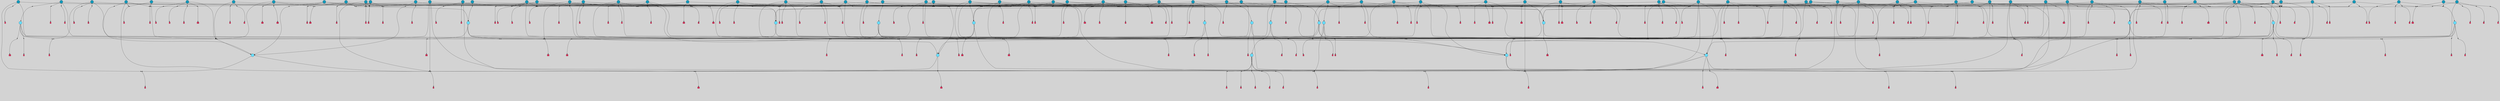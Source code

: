 // File exported with GEGELATI v1.3.1
// On the 2024-04-08 17:47:07
// With the File::TPGGraphDotExporter
digraph{
	graph[pad = "0.212, 0.055" bgcolor = lightgray]
	node[shape=circle style = filled label = ""]
		T3 [fillcolor="#66ddff"]
		T4 [fillcolor="#66ddff"]
		T7 [fillcolor="#66ddff"]
		T9 [fillcolor="#66ddff"]
		T11 [fillcolor="#66ddff"]
		T24 [fillcolor="#66ddff"]
		T27 [fillcolor="#66ddff"]
		T54 [fillcolor="#66ddff"]
		T59 [fillcolor="#66ddff"]
		T82 [fillcolor="#1199bb"]
		T90 [fillcolor="#66ddff"]
		T95 [fillcolor="#66ddff"]
		T111 [fillcolor="#1199bb"]
		T116 [fillcolor="#1199bb"]
		T129 [fillcolor="#66ddff"]
		T130 [fillcolor="#66ddff"]
		T148 [fillcolor="#1199bb"]
		T150 [fillcolor="#66ddff"]
		T159 [fillcolor="#1199bb"]
		T164 [fillcolor="#66ddff"]
		T176 [fillcolor="#1199bb"]
		T180 [fillcolor="#1199bb"]
		T184 [fillcolor="#1199bb"]
		T186 [fillcolor="#1199bb"]
		T194 [fillcolor="#1199bb"]
		T195 [fillcolor="#1199bb"]
		T198 [fillcolor="#1199bb"]
		T201 [fillcolor="#1199bb"]
		T202 [fillcolor="#1199bb"]
		T204 [fillcolor="#1199bb"]
		T210 [fillcolor="#1199bb"]
		T211 [fillcolor="#1199bb"]
		T212 [fillcolor="#66ddff"]
		T213 [fillcolor="#66ddff"]
		T216 [fillcolor="#66ddff"]
		T219 [fillcolor="#1199bb"]
		T221 [fillcolor="#1199bb"]
		T223 [fillcolor="#1199bb"]
		T226 [fillcolor="#1199bb"]
		T230 [fillcolor="#1199bb"]
		T231 [fillcolor="#1199bb"]
		T232 [fillcolor="#1199bb"]
		T233 [fillcolor="#1199bb"]
		T238 [fillcolor="#1199bb"]
		T239 [fillcolor="#1199bb"]
		T241 [fillcolor="#1199bb"]
		T244 [fillcolor="#1199bb"]
		T245 [fillcolor="#1199bb"]
		T246 [fillcolor="#1199bb"]
		T247 [fillcolor="#1199bb"]
		T250 [fillcolor="#1199bb"]
		T251 [fillcolor="#1199bb"]
		T253 [fillcolor="#1199bb"]
		T254 [fillcolor="#1199bb"]
		T255 [fillcolor="#66ddff"]
		T258 [fillcolor="#1199bb"]
		T259 [fillcolor="#1199bb"]
		T260 [fillcolor="#1199bb"]
		T261 [fillcolor="#1199bb"]
		T263 [fillcolor="#1199bb"]
		T264 [fillcolor="#1199bb"]
		T265 [fillcolor="#1199bb"]
		T267 [fillcolor="#1199bb"]
		T269 [fillcolor="#1199bb"]
		T270 [fillcolor="#1199bb"]
		T271 [fillcolor="#1199bb"]
		T273 [fillcolor="#1199bb"]
		T274 [fillcolor="#1199bb"]
		T275 [fillcolor="#1199bb"]
		T276 [fillcolor="#1199bb"]
		T277 [fillcolor="#1199bb"]
		T278 [fillcolor="#1199bb"]
		T279 [fillcolor="#1199bb"]
		T280 [fillcolor="#1199bb"]
		T281 [fillcolor="#1199bb"]
		T282 [fillcolor="#1199bb"]
		T283 [fillcolor="#1199bb"]
		T284 [fillcolor="#1199bb"]
		T285 [fillcolor="#1199bb"]
		T287 [fillcolor="#1199bb"]
		T289 [fillcolor="#1199bb"]
		T290 [fillcolor="#1199bb"]
		T291 [fillcolor="#1199bb"]
		T292 [fillcolor="#1199bb"]
		T293 [fillcolor="#1199bb"]
		T294 [fillcolor="#1199bb"]
		T295 [fillcolor="#1199bb"]
		T296 [fillcolor="#1199bb"]
		T297 [fillcolor="#1199bb"]
		T298 [fillcolor="#1199bb"]
		T299 [fillcolor="#1199bb"]
		T300 [fillcolor="#1199bb"]
		T301 [fillcolor="#1199bb"]
		T302 [fillcolor="#1199bb"]
		T303 [fillcolor="#1199bb"]
		T304 [fillcolor="#1199bb"]
		T305 [fillcolor="#1199bb"]
		T306 [fillcolor="#1199bb"]
		T307 [fillcolor="#1199bb"]
		T308 [fillcolor="#1199bb"]
		T309 [fillcolor="#1199bb"]
		P1442 [fillcolor="#cccccc" shape=point] //6|
		I1442 [shape=box style=invis label="6|1&2|6#1|7&#92;n10|7&2|0#1|5&#92;n9|4&0|1#2|2&#92;n8|6&0|0#1|0&#92;n"]
		P1442 -> I1442[style=invis]
		A1250 [fillcolor="#ff3366" shape=box margin=0.03 width=0 height=0 label="3"]
		T3 -> P1442 -> A1250
		P1443 [fillcolor="#cccccc" shape=point] //3|
		I1443 [shape=box style=invis label="7|6&2|4#0|2&#92;n10|3&2|7#1|4&#92;n11|6&0|4#0|1&#92;n7|1&0|0#2|6&#92;n7|6&0|3#2|6&#92;n4|0&2|6#0|1&#92;n4|4&2|5#0|2&#92;n4|6&0|4#2|7&#92;n10|0&2|3#1|5&#92;n2|6&0|5#0|2&#92;n1|0&2|3#0|7&#92;n1|6&2|0#0|5&#92;n6|2&0|1#0|7&#92;n9|2&0|3#2|7&#92;n5|3&0|6#0|6&#92;n1|7&2|5#2|3&#92;n8|1&2|7#0|6&#92;n1|0&2|5#2|1&#92;n7|1&2|2#2|5&#92;n7|4&2|6#0|3&#92;n"]
		P1443 -> I1443[style=invis]
		A1251 [fillcolor="#ff3366" shape=box margin=0.03 width=0 height=0 label="4"]
		T3 -> P1443 -> A1251
		P1444 [fillcolor="#cccccc" shape=point] //7|
		I1444 [shape=box style=invis label="0|2&2|4#2|6&#92;n5|3&0|6#0|1&#92;n4|7&2|6#0|5&#92;n7|6&0|7#0|5&#92;n10|7&2|2#1|1&#92;n"]
		P1444 -> I1444[style=invis]
		A1252 [fillcolor="#ff3366" shape=box margin=0.03 width=0 height=0 label="4"]
		T4 -> P1444 -> A1252
		P1445 [fillcolor="#cccccc" shape=point] //0|
		I1445 [shape=box style=invis label="2|5&0|1#0|6&#92;n6|1&2|2#2|7&#92;n8|0&0|3#1|4&#92;n4|3&2|5#2|4&#92;n8|1&2|4#0|0&#92;n6|6&0|1#2|6&#92;n11|7&2|4#2|5&#92;n6|2&2|4#0|2&#92;n8|5&2|4#2|4&#92;n2|1&2|1#2|2&#92;n2|7&2|5#2|6&#92;n9|7&0|5#0|4&#92;n1|2&0|5#2|6&#92;n4|2&2|3#2|7&#92;n3|3&2|1#0|2&#92;n"]
		P1445 -> I1445[style=invis]
		A1253 [fillcolor="#ff3366" shape=box margin=0.03 width=0 height=0 label="5"]
		T4 -> P1445 -> A1253
		P1446 [fillcolor="#cccccc" shape=point] //-3|
		I1446 [shape=box style=invis label="1|6&2|7#0|7&#92;n10|2&0|7#1|3&#92;n9|6&2|7#2|2&#92;n5|3&0|7#0|7&#92;n1|6&2|3#0|0&#92;n2|3&2|3#2|2&#92;n5|1&2|6#0|6&#92;n"]
		P1446 -> I1446[style=invis]
		A1254 [fillcolor="#ff3366" shape=box margin=0.03 width=0 height=0 label="7"]
		T7 -> P1446 -> A1254
		P1447 [fillcolor="#cccccc" shape=point] //5|
		I1447 [shape=box style=invis label="0|5&2|3#0|1&#92;n0|6&2|1#2|4&#92;n6|2&2|6#0|7&#92;n7|4&0|3#0|1&#92;n5|4&0|7#1|6&#92;n9|1&0|5#2|2&#92;n6|3&2|3#1|7&#92;n11|7&2|4#1|6&#92;n2|5&0|1#0|0&#92;n4|7&0|0#0|2&#92;n6|2&0|6#0|0&#92;n2|1&2|6#2|4&#92;n10|0&2|0#1|0&#92;n6|6&2|4#0|6&#92;n"]
		P1447 -> I1447[style=invis]
		A1255 [fillcolor="#ff3366" shape=box margin=0.03 width=0 height=0 label="8"]
		T7 -> P1447 -> A1255
		P1448 [fillcolor="#cccccc" shape=point] //-6|
		I1448 [shape=box style=invis label="11|1&0|7#2|0&#92;n10|4&0|1#1|0&#92;n4|3&2|4#2|1&#92;n0|5&2|0#0|0&#92;n6|1&0|0#0|3&#92;n8|2&2|0#0|4&#92;n11|4&2|0#1|6&#92;n7|0&2|6#2|3&#92;n5|3&2|6#2|0&#92;n2|0&2|0#0|4&#92;n"]
		P1448 -> I1448[style=invis]
		A1256 [fillcolor="#ff3366" shape=box margin=0.03 width=0 height=0 label="9"]
		T9 -> P1448 -> A1256
		P1449 [fillcolor="#cccccc" shape=point] //2|
		I1449 [shape=box style=invis label="6|3&2|7#1|4&#92;n8|6&0|0#2|5&#92;n2|1&0|2#0|3&#92;n8|7&0|6#0|4&#92;n2|1&2|0#0|1&#92;n0|0&2|2#2|3&#92;n6|6&0|7#2|1&#92;n6|1&0|7#2|6&#92;n5|4&2|7#0|4&#92;n0|3&0|4#2|0&#92;n11|0&2|0#2|5&#92;n4|5&2|5#2|4&#92;n5|7&0|6#0|4&#92;n9|7&2|5#0|3&#92;n5|4&2|1#0|3&#92;n5|3&0|1#1|7&#92;n0|4&0|3#2|5&#92;n"]
		P1449 -> I1449[style=invis]
		A1257 [fillcolor="#ff3366" shape=box margin=0.03 width=0 height=0 label="10"]
		T9 -> P1449 -> A1257
		P1450 [fillcolor="#cccccc" shape=point] //6|
		I1450 [shape=box style=invis label="3|0&2|7#2|2&#92;n3|2&0|4#2|5&#92;n5|1&0|2#1|0&#92;n8|7&0|1#2|0&#92;n8|5&0|3#0|6&#92;n0|2&0|2#2|3&#92;n1|5&2|5#0|5&#92;n5|6&0|6#0|7&#92;n6|7&0|0#2|6&#92;n1|2&2|3#0|0&#92;n7|7&2|3#0|4&#92;n0|7&2|7#0|6&#92;n1|0&2|2#2|7&#92;n4|4&0|1#0|0&#92;n"]
		P1450 -> I1450[style=invis]
		A1258 [fillcolor="#ff3366" shape=box margin=0.03 width=0 height=0 label="11"]
		T11 -> P1450 -> A1258
		P1451 [fillcolor="#cccccc" shape=point] //-4|
		I1451 [shape=box style=invis label="4|1&0|4#2|6&#92;n1|2&2|2#2|0&#92;n1|2&2|0#0|6&#92;n8|4&2|3#2|5&#92;n5|5&2|1#1|0&#92;n"]
		P1451 -> I1451[style=invis]
		A1259 [fillcolor="#ff3366" shape=box margin=0.03 width=0 height=0 label="12"]
		T11 -> P1451 -> A1259
		P1452 [fillcolor="#cccccc" shape=point] //-3|
		I1452 [shape=box style=invis label="8|1&2|3#0|5&#92;n0|6&0|5#0|5&#92;n3|7&2|1#0|6&#92;n3|5&0|1#0|0&#92;n9|5&2|0#0|4&#92;n3|5&0|2#0|3&#92;n10|6&2|4#1|0&#92;n9|4&2|7#2|6&#92;n1|7&2|5#2|2&#92;n"]
		P1452 -> I1452[style=invis]
		A1260 [fillcolor="#ff3366" shape=box margin=0.03 width=0 height=0 label="5"]
		T4 -> P1452 -> A1260
		P1453 [fillcolor="#cccccc" shape=point] //1|
		I1453 [shape=box style=invis label="5|1&0|6#2|7&#92;n2|4&0|4#2|2&#92;n0|6&0|5#0|4&#92;n10|6&2|5#1|6&#92;n9|3&0|1#1|7&#92;n10|3&2|2#1|0&#92;n5|0&0|0#2|1&#92;n11|3&2|3#1|5&#92;n10|3&0|1#1|0&#92;n2|4&0|1#0|1&#92;n0|2&0|3#2|4&#92;n9|2&2|1#2|5&#92;n11|7&2|6#2|6&#92;n"]
		P1453 -> I1453[style=invis]
		T24 -> P1453 -> T7
		P1454 [fillcolor="#cccccc" shape=point] //5|
		I1454 [shape=box style=invis label="3|0&2|0#0|1&#92;n3|0&0|7#0|1&#92;n5|3&0|2#2|6&#92;n4|4&2|4#2|6&#92;n11|2&0|7#1|6&#92;n2|7&2|2#2|5&#92;n9|3&2|6#2|7&#92;n7|7&0|0#0|4&#92;n6|1&2|4#2|3&#92;n5|4&2|0#1|6&#92;n1|3&0|7#0|4&#92;n"]
		P1454 -> I1454[style=invis]
		A1261 [fillcolor="#ff3366" shape=box margin=0.03 width=0 height=0 label="7"]
		T24 -> P1454 -> A1261
		P1455 [fillcolor="#cccccc" shape=point] //-2|
		I1455 [shape=box style=invis label="4|1&0|4#0|3&#92;n4|2&0|5#2|0&#92;n5|5&2|6#0|5&#92;n1|4&0|1#0|2&#92;n6|3&2|7#1|5&#92;n0|4&2|0#0|3&#92;n8|5&2|5#1|2&#92;n10|7&2|7#1|1&#92;n3|4&0|0#2|1&#92;n3|6&2|5#2|5&#92;n8|3&0|1#0|7&#92;n10|0&2|7#1|3&#92;n4|1&2|4#0|1&#92;n9|3&2|0#0|4&#92;n3|6&2|0#0|4&#92;n1|2&0|6#2|1&#92;n4|0&2|1#2|2&#92;n"]
		P1455 -> I1455[style=invis]
		A1262 [fillcolor="#ff3366" shape=box margin=0.03 width=0 height=0 label="14"]
		T24 -> P1455 -> A1262
		P1456 [fillcolor="#cccccc" shape=point] //2|
		I1456 [shape=box style=invis label="9|1&2|3#0|1&#92;n5|2&2|0#2|4&#92;n3|6&2|5#2|7&#92;n7|0&2|5#0|4&#92;n1|2&0|3#0|5&#92;n7|3&2|7#0|0&#92;n"]
		P1456 -> I1456[style=invis]
		A1263 [fillcolor="#ff3366" shape=box margin=0.03 width=0 height=0 label="2"]
		T27 -> P1456 -> A1263
		P1457 [fillcolor="#cccccc" shape=point] //-6|
		I1457 [shape=box style=invis label="7|5&0|4#0|4&#92;n11|0&2|5#2|1&#92;n"]
		P1457 -> I1457[style=invis]
		A1264 [fillcolor="#ff3366" shape=box margin=0.03 width=0 height=0 label="3"]
		T27 -> P1457 -> A1264
		T27 -> P1443
		T27 -> P1445
		P1458 [fillcolor="#cccccc" shape=point] //0|
		I1458 [shape=box style=invis label="4|0&0|3#2|7&#92;n10|2&0|3#1|7&#92;n3|5&0|2#0|3&#92;n4|5&0|0#2|1&#92;n10|7&2|0#1|2&#92;n5|3&2|3#1|6&#92;n9|5&2|0#0|4&#92;n5|4&2|7#0|2&#92;n10|3&2|7#1|4&#92;n7|2&0|1#2|6&#92;n8|6&0|5#0|5&#92;n8|7&2|3#0|5&#92;n2|6&2|4#0|0&#92;n"]
		P1458 -> I1458[style=invis]
		A1265 [fillcolor="#ff3366" shape=box margin=0.03 width=0 height=0 label="5"]
		T27 -> P1458 -> A1265
		P1459 [fillcolor="#cccccc" shape=point] //8|
		I1459 [shape=box style=invis label="9|0&0|1#2|0&#92;n10|1&2|5#1|4&#92;n8|2&2|6#0|4&#92;n2|4&2|5#2|3&#92;n4|2&2|2#0|2&#92;n7|5&0|2#0|0&#92;n8|2&2|1#1|3&#92;n8|7&0|7#2|1&#92;n1|1&0|0#0|7&#92;n5|6&2|5#1|0&#92;n6|6&2|5#0|0&#92;n11|4&0|3#2|6&#92;n4|2&2|4#0|7&#92;n5|6&0|1#2|0&#92;n11|3&0|2#0|7&#92;n"]
		P1459 -> I1459[style=invis]
		A1266 [fillcolor="#ff3366" shape=box margin=0.03 width=0 height=0 label="6"]
		T54 -> P1459 -> A1266
		T54 -> P1454
		P1460 [fillcolor="#cccccc" shape=point] //-10|
		I1460 [shape=box style=invis label="3|6&0|0#0|4&#92;n4|1&2|4#0|1&#92;n5|1&0|1#0|4&#92;n5|5&2|6#0|5&#92;n6|5&0|6#0|3&#92;n11|1&2|0#0|1&#92;n0|7&2|0#0|3&#92;n1|2&0|6#0|1&#92;n8|0&0|4#2|0&#92;n0|4&0|7#2|7&#92;n7|0&2|7#1|3&#92;n3|1&0|5#2|5&#92;n5|1&0|4#0|3&#92;n2|2&0|2#0|0&#92;n8|3&0|1#0|7&#92;n3|0&0|3#0|5&#92;n7|2&0|5#2|0&#92;n6|3&2|7#1|5&#92;n4|7&2|7#2|1&#92;n"]
		P1460 -> I1460[style=invis]
		A1267 [fillcolor="#ff3366" shape=box margin=0.03 width=0 height=0 label="14"]
		T54 -> P1460 -> A1267
		T54 -> P1447
		P1461 [fillcolor="#cccccc" shape=point] //8|
		I1461 [shape=box style=invis label="9|0&0|1#2|0&#92;n10|1&2|5#1|4&#92;n8|2&2|6#0|4&#92;n4|5&0|3#0|1&#92;n2|4&2|5#2|3&#92;n4|2&2|2#0|2&#92;n7|5&0|2#0|0&#92;n8|2&2|1#1|3&#92;n8|7&0|7#2|1&#92;n1|1&0|0#0|7&#92;n5|6&2|5#1|0&#92;n6|3&2|5#0|0&#92;n11|4&0|3#2|6&#92;n1|2&2|4#0|7&#92;n5|6&0|1#2|0&#92;n11|3&0|2#0|7&#92;n"]
		P1461 -> I1461[style=invis]
		A1268 [fillcolor="#ff3366" shape=box margin=0.03 width=0 height=0 label="6"]
		T59 -> P1461 -> A1268
		T59 -> P1454
		T59 -> P1448
		T59 -> P1454
		P1462 [fillcolor="#cccccc" shape=point] //6|
		I1462 [shape=box style=invis label="7|0&2|5#1|2&#92;n10|6&2|1#1|3&#92;n7|5&0|2#0|7&#92;n10|7&0|1#1|5&#92;n4|6&2|5#0|5&#92;n4|4&0|7#2|7&#92;n"]
		P1462 -> I1462[style=invis]
		A1269 [fillcolor="#ff3366" shape=box margin=0.03 width=0 height=0 label="7"]
		T82 -> P1462 -> A1269
		P1463 [fillcolor="#cccccc" shape=point] //6|
		I1463 [shape=box style=invis label="0|5&2|3#0|1&#92;n0|6&2|1#2|4&#92;n9|1&0|5#2|2&#92;n7|4&0|3#0|1&#92;n5|4&0|7#1|6&#92;n2|5&0|1#0|0&#92;n6|3&2|3#1|7&#92;n11|7&2|4#1|6&#92;n6|2&2|6#0|1&#92;n4|7&0|0#0|2&#92;n6|2&0|6#0|0&#92;n9|1&2|6#2|4&#92;n10|0&2|0#1|0&#92;n6|6&2|4#0|6&#92;n"]
		P1463 -> I1463[style=invis]
		A1270 [fillcolor="#ff3366" shape=box margin=0.03 width=0 height=0 label="8"]
		T82 -> P1463 -> A1270
		T82 -> P1448
		P1464 [fillcolor="#cccccc" shape=point] //-2|
		I1464 [shape=box style=invis label="8|4&2|1#2|5&#92;n4|1&0|7#2|1&#92;n5|7&2|3#2|2&#92;n10|4&2|5#1|7&#92;n10|0&2|6#1|3&#92;n4|5&2|7#0|6&#92;n9|5&2|4#0|4&#92;n2|4&0|5#0|7&#92;n11|1&2|4#2|6&#92;n5|6&0|7#1|2&#92;n2|7&2|7#2|6&#92;n5|2&0|5#1|5&#92;n3|0&0|6#0|2&#92;n4|0&0|4#2|4&#92;n4|4&2|6#0|7&#92;n10|6&2|0#1|4&#92;n9|7&0|3#1|4&#92;n1|4&2|6#0|3&#92;n11|5&2|6#0|3&#92;n0|3&0|5#0|1&#92;n"]
		P1464 -> I1464[style=invis]
		A1271 [fillcolor="#ff3366" shape=box margin=0.03 width=0 height=0 label="13"]
		T90 -> P1464 -> A1271
		P1465 [fillcolor="#cccccc" shape=point] //4|
		I1465 [shape=box style=invis label="7|1&2|6#1|3&#92;n10|1&0|3#1|6&#92;n8|5&2|3#2|1&#92;n11|5&0|0#2|6&#92;n4|1&0|6#0|0&#92;n11|1&0|2#0|3&#92;n2|0&2|1#0|7&#92;n"]
		P1465 -> I1465[style=invis]
		A1272 [fillcolor="#ff3366" shape=box margin=0.03 width=0 height=0 label="2"]
		T90 -> P1465 -> A1272
		P1466 [fillcolor="#cccccc" shape=point] //7|
		I1466 [shape=box style=invis label="10|3&0|1#1|4&#92;n4|6&0|0#0|2&#92;n4|5&0|6#0|0&#92;n4|3&0|6#2|1&#92;n7|0&0|3#1|2&#92;n4|7&0|6#0|5&#92;n7|6&0|7#0|6&#92;n6|6&0|0#0|3&#92;n11|1&0|4#2|5&#92;n10|2&0|3#1|2&#92;n"]
		P1466 -> I1466[style=invis]
		A1273 [fillcolor="#ff3366" shape=box margin=0.03 width=0 height=0 label="4"]
		T90 -> P1466 -> A1273
		T90 -> P1452
		P1467 [fillcolor="#cccccc" shape=point] //-7|
		I1467 [shape=box style=invis label="3|0&2|0#0|1&#92;n1|1&0|2#0|4&#92;n11|2&0|7#1|6&#92;n9|7&0|0#0|4&#92;n3|0&0|7#0|1&#92;n9|3&2|6#2|7&#92;n5|3&0|2#2|6&#92;n6|1&2|4#2|3&#92;n5|4&2|0#1|6&#92;n1|3&0|7#0|7&#92;n"]
		P1467 -> I1467[style=invis]
		A1274 [fillcolor="#ff3366" shape=box margin=0.03 width=0 height=0 label="7"]
		T90 -> P1467 -> A1274
		P1468 [fillcolor="#cccccc" shape=point] //4|
		I1468 [shape=box style=invis label="4|3&0|6#0|3&#92;n5|7&2|3#2|2&#92;n5|6&0|7#1|2&#92;n1|4&2|6#0|3&#92;n8|4&2|1#2|5&#92;n9|5&2|4#1|4&#92;n2|4&0|5#0|7&#92;n10|0&0|6#1|3&#92;n3|0&0|6#0|2&#92;n2|7&2|7#2|6&#92;n5|2&0|5#1|5&#92;n10|4&2|5#1|7&#92;n4|0&0|4#2|4&#92;n11|1&0|4#2|6&#92;n10|6&2|0#1|4&#92;n9|7&0|3#1|4&#92;n4|5&2|7#0|6&#92;n11|5&2|6#2|3&#92;n0|3&0|5#0|1&#92;n"]
		P1468 -> I1468[style=invis]
		A1275 [fillcolor="#ff3366" shape=box margin=0.03 width=0 height=0 label="13"]
		T95 -> P1468 -> A1275
		P1469 [fillcolor="#cccccc" shape=point] //8|
		I1469 [shape=box style=invis label="9|7&0|5#2|5&#92;n3|3&2|3#0|2&#92;n9|5&2|2#1|0&#92;n2|3&0|6#0|3&#92;n4|4&2|5#2|7&#92;n11|3&2|0#1|5&#92;n6|6&2|1#2|2&#92;n4|6&0|1#2|2&#92;n2|5&2|7#2|2&#92;n7|7&2|2#2|3&#92;n6|5&0|3#2|6&#92;n6|7&0|6#0|2&#92;n"]
		P1469 -> I1469[style=invis]
		A1276 [fillcolor="#ff3366" shape=box margin=0.03 width=0 height=0 label="14"]
		T95 -> P1469 -> A1276
		P1470 [fillcolor="#cccccc" shape=point] //2|
		I1470 [shape=box style=invis label="4|1&0|4#2|6&#92;n5|5&2|1#1|0&#92;n1|0&2|0#0|6&#92;n8|4&2|3#2|5&#92;n"]
		P1470 -> I1470[style=invis]
		T95 -> P1470 -> T11
		P1471 [fillcolor="#cccccc" shape=point] //-9|
		I1471 [shape=box style=invis label="2|0&2|0#2|1&#92;n4|4&2|4#2|6&#92;n9|1&0|3#1|7&#92;n5|3&0|2#2|6&#92;n2|7&2|2#2|5&#92;n5|4&2|0#1|6&#92;n3|0&0|7#0|1&#92;n1|3&0|7#0|4&#92;n11|6&2|2#0|7&#92;n7|7&0|0#0|4&#92;n11|0&0|7#1|6&#92;n9|3&2|6#2|7&#92;n"]
		P1471 -> I1471[style=invis]
		A1277 [fillcolor="#ff3366" shape=box margin=0.03 width=0 height=0 label="7"]
		T95 -> P1471 -> A1277
		P1472 [fillcolor="#cccccc" shape=point] //-8|
		I1472 [shape=box style=invis label="7|5&0|4#2|4&#92;n"]
		P1472 -> I1472[style=invis]
		A1278 [fillcolor="#ff3366" shape=box margin=0.03 width=0 height=0 label="3"]
		T95 -> P1472 -> A1278
		P1473 [fillcolor="#cccccc" shape=point] //-5|
		I1473 [shape=box style=invis label="0|0&2|3#0|2&#92;n10|5&0|6#1|3&#92;n7|3&0|6#2|3&#92;n3|4&0|6#0|6&#92;n10|5&0|2#1|1&#92;n5|0&0|1#0|3&#92;n6|6&2|5#1|5&#92;n7|4&0|2#1|7&#92;n5|7&0|1#2|5&#92;n1|5&0|0#0|3&#92;n7|5&2|1#2|6&#92;n9|0&0|2#0|0&#92;n4|0&2|4#0|0&#92;n4|6&0|0#2|3&#92;n3|1&0|6#2|5&#92;n7|7&2|1#2|3&#92;n9|4&2|2#0|6&#92;n"]
		P1473 -> I1473[style=invis]
		T111 -> P1473 -> T9
		P1474 [fillcolor="#cccccc" shape=point] //7|
		I1474 [shape=box style=invis label="7|4&2|1#2|0&#92;n4|1&2|4#2|3&#92;n5|0&2|0#2|2&#92;n6|1&2|4#2|6&#92;n"]
		P1474 -> I1474[style=invis]
		A1279 [fillcolor="#ff3366" shape=box margin=0.03 width=0 height=0 label="9"]
		T111 -> P1474 -> A1279
		P1475 [fillcolor="#cccccc" shape=point] //2|
		I1475 [shape=box style=invis label="3|0&2|0#0|1&#92;n11|2&0|7#1|6&#92;n8|7&2|4#0|5&#92;n5|3&0|2#2|6&#92;n4|4&2|4#2|6&#92;n3|0&0|7#0|1&#92;n2|7&2|2#2|5&#92;n9|3&2|6#2|7&#92;n7|7&0|0#0|4&#92;n6|1&2|4#1|3&#92;n5|4&2|0#1|6&#92;n1|3&0|7#0|4&#92;n"]
		P1475 -> I1475[style=invis]
		A1280 [fillcolor="#ff3366" shape=box margin=0.03 width=0 height=0 label="7"]
		T111 -> P1475 -> A1280
		T111 -> P1448
		P1476 [fillcolor="#cccccc" shape=point] //-4|
		I1476 [shape=box style=invis label="9|7&0|0#2|0&#92;n6|6&0|5#2|0&#92;n7|3&0|0#0|4&#92;n3|5&0|3#0|3&#92;n9|1&0|1#1|1&#92;n11|5&2|7#1|5&#92;n1|5&2|5#0|2&#92;n6|0&0|6#2|5&#92;n0|3&2|4#2|5&#92;n1|6&2|5#2|2&#92;n9|5&2|1#2|2&#92;n"]
		P1476 -> I1476[style=invis]
		T116 -> P1476 -> T9
		P1477 [fillcolor="#cccccc" shape=point] //4|
		I1477 [shape=box style=invis label="9|2&0|6#2|1&#92;n11|5&0|1#2|0&#92;n2|4&0|4#2|1&#92;n5|0&2|4#0|2&#92;n"]
		P1477 -> I1477[style=invis]
		A1281 [fillcolor="#ff3366" shape=box margin=0.03 width=0 height=0 label="3"]
		T116 -> P1477 -> A1281
		P1478 [fillcolor="#cccccc" shape=point] //-2|
		I1478 [shape=box style=invis label="5|2&2|0#2|4&#92;n9|1&2|3#0|1&#92;n3|6&2|5#2|7&#92;n7|0&2|1#0|4&#92;n1|2&0|3#0|5&#92;n7|3&2|7#0|0&#92;n"]
		P1478 -> I1478[style=invis]
		A1282 [fillcolor="#ff3366" shape=box margin=0.03 width=0 height=0 label="2"]
		T116 -> P1478 -> A1282
		T116 -> P1443
		T116 -> P1458
		T129 -> P1459
		T129 -> P1454
		P1479 [fillcolor="#cccccc" shape=point] //10|
		I1479 [shape=box style=invis label="4|5&2|7#2|1&#92;n1|7&2|3#0|6&#92;n3|5&2|2#0|3&#92;n10|3&0|7#1|4&#92;n7|1&0|4#2|6&#92;n10|2&0|3#1|7&#92;n9|5&2|0#0|4&#92;n4|0&0|3#2|7&#92;n11|4&2|6#1|2&#92;n5|4&2|7#0|2&#92;n2|6&2|4#0|0&#92;n6|5&0|7#2|1&#92;n5|3&2|3#1|6&#92;n10|7&2|0#1|2&#92;n"]
		P1479 -> I1479[style=invis]
		A1283 [fillcolor="#ff3366" shape=box margin=0.03 width=0 height=0 label="5"]
		T129 -> P1479 -> A1283
		P1480 [fillcolor="#cccccc" shape=point] //5|
		I1480 [shape=box style=invis label="9|4&2|3#1|3&#92;n0|4&2|4#0|5&#92;n6|1&2|6#2|5&#92;n4|0&0|5#2|0&#92;n"]
		P1480 -> I1480[style=invis]
		A1284 [fillcolor="#ff3366" shape=box margin=0.03 width=0 height=0 label="7"]
		T129 -> P1480 -> A1284
		P1481 [fillcolor="#cccccc" shape=point] //6|
		I1481 [shape=box style=invis label="9|4&2|7#0|6&#92;n8|4&0|1#1|0&#92;n1|3&0|0#2|1&#92;n2|4&0|6#2|2&#92;n5|1&2|5#0|7&#92;n3|0&0|3#2|6&#92;n2|2&2|6#0|2&#92;n8|4&0|4#2|2&#92;n5|1&2|4#0|3&#92;n9|4&0|6#0|6&#92;n5|0&2|2#1|5&#92;n11|7&0|0#1|1&#92;n0|4&0|3#0|3&#92;n7|7&2|4#2|5&#92;n1|5&0|1#2|1&#92;n"]
		P1481 -> I1481[style=invis]
		A1285 [fillcolor="#ff3366" shape=box margin=0.03 width=0 height=0 label="1"]
		T129 -> P1481 -> A1285
		P1482 [fillcolor="#cccccc" shape=point] //-5|
		I1482 [shape=box style=invis label="10|6&2|5#1|6&#92;n9|3&0|1#1|7&#92;n2|4&0|1#0|1&#92;n11|3&0|7#1|6&#92;n5|1&0|6#2|7&#92;n8|0&0|0#0|1&#92;n0|6&0|7#0|4&#92;n6|7&2|6#2|6&#92;n11|0&2|3#0|5&#92;n"]
		P1482 -> I1482[style=invis]
		T130 -> P1482 -> T7
		P1483 [fillcolor="#cccccc" shape=point] //9|
		I1483 [shape=box style=invis label="9|0&2|4#1|2&#92;n10|3&0|5#1|7&#92;n"]
		P1483 -> I1483[style=invis]
		A1286 [fillcolor="#ff3366" shape=box margin=0.03 width=0 height=0 label="3"]
		T130 -> P1483 -> A1286
		T130 -> P1465
		P1484 [fillcolor="#cccccc" shape=point] //-10|
		I1484 [shape=box style=invis label="8|4&0|2#0|1&#92;n5|3&2|6#2|7&#92;n3|1&2|7#0|6&#92;n4|7&0|4#0|2&#92;n1|7&2|6#0|4&#92;n10|5&2|1#1|5&#92;n4|0&0|7#0|7&#92;n6|6&0|0#0|1&#92;n10|4&2|1#1|0&#92;n"]
		P1484 -> I1484[style=invis]
		A1287 [fillcolor="#ff3366" shape=box margin=0.03 width=0 height=0 label="5"]
		T130 -> P1484 -> A1287
		P1485 [fillcolor="#cccccc" shape=point] //-1|
		I1485 [shape=box style=invis label="11|7&2|0#1|7&#92;n1|5&2|4#2|4&#92;n4|3&0|1#0|5&#92;n1|6&0|0#0|4&#92;n8|6&2|4#0|0&#92;n4|0&0|0#0|5&#92;n10|4&2|0#1|0&#92;n9|6&2|5#1|3&#92;n0|7&2|1#0|5&#92;n0|6&2|3#2|0&#92;n4|4&0|5#0|1&#92;n"]
		P1485 -> I1485[style=invis]
		A1288 [fillcolor="#ff3366" shape=box margin=0.03 width=0 height=0 label="12"]
		T148 -> P1485 -> A1288
		P1486 [fillcolor="#cccccc" shape=point] //1|
		I1486 [shape=box style=invis label="2|2&2|3#0|2&#92;n2|2&0|5#2|5&#92;n8|4&0|1#1|0&#92;n9|7&0|6#0|3&#92;n5|1&2|2#0|7&#92;n10|7&0|7#1|3&#92;n7|7&2|4#2|5&#92;n5|5&0|2#2|1&#92;n2|6&2|2#0|0&#92;n9|3&2|2#2|0&#92;n0|6&0|6#2|2&#92;n7|7&0|1#2|3&#92;n3|6&0|1#0|5&#92;n1|5&0|1#2|7&#92;n"]
		P1486 -> I1486[style=invis]
		A1289 [fillcolor="#ff3366" shape=box margin=0.03 width=0 height=0 label="1"]
		T148 -> P1486 -> A1289
		P1487 [fillcolor="#cccccc" shape=point] //-9|
		I1487 [shape=box style=invis label="4|7&2|6#0|5&#92;n11|3&0|2#2|6&#92;n10|2&2|4#1|6&#92;n3|0&2|6#2|7&#92;n4|3&0|5#0|7&#92;n2|3&0|7#0|7&#92;n10|6&0|7#1|5&#92;n10|1&2|2#1|1&#92;n1|7&0|3#2|6&#92;n"]
		P1487 -> I1487[style=invis]
		A1290 [fillcolor="#ff3366" shape=box margin=0.03 width=0 height=0 label="4"]
		T148 -> P1487 -> A1290
		P1488 [fillcolor="#cccccc" shape=point] //7|
		I1488 [shape=box style=invis label="7|2&0|4#1|3&#92;n7|7&0|0#0|4&#92;n4|4&2|4#2|6&#92;n2|3&2|2#2|5&#92;n8|0&0|2#2|1&#92;n9|3&2|6#2|7&#92;n6|4&2|4#2|3&#92;n3|3&2|0#0|1&#92;n6|4&2|0#1|6&#92;n5|3&0|7#0|4&#92;n"]
		P1488 -> I1488[style=invis]
		A1291 [fillcolor="#ff3366" shape=box margin=0.03 width=0 height=0 label="7"]
		T148 -> P1488 -> A1291
		P1489 [fillcolor="#cccccc" shape=point] //-6|
		I1489 [shape=box style=invis label="9|0&2|0#0|1&#92;n3|2&0|2#0|3&#92;n5|4&0|5#1|7&#92;n2|1&0|4#0|3&#92;n9|2&2|0#2|4&#92;n7|6&0|4#0|2&#92;n2|3&0|6#2|6&#92;n1|2&0|3#2|0&#92;n"]
		P1489 -> I1489[style=invis]
		T148 -> P1489 -> T54
		P1490 [fillcolor="#cccccc" shape=point] //-3|
		I1490 [shape=box style=invis label="2|6&0|0#0|7&#92;n9|6&2|0#0|6&#92;n3|0&0|5#0|1&#92;n5|5&0|4#0|3&#92;n6|1&2|4#2|3&#92;n2|7&2|2#2|5&#92;n5|3&0|2#2|6&#92;n7|7&0|0#0|4&#92;n5|4&2|0#1|6&#92;n9|3&2|6#2|7&#92;n1|3&0|7#0|4&#92;n"]
		P1490 -> I1490[style=invis]
		A1292 [fillcolor="#ff3366" shape=box margin=0.03 width=0 height=0 label="7"]
		T150 -> P1490 -> A1292
		P1491 [fillcolor="#cccccc" shape=point] //4|
		I1491 [shape=box style=invis label="6|0&0|7#1|0&#92;n8|6&2|6#2|7&#92;n"]
		P1491 -> I1491[style=invis]
		A1293 [fillcolor="#ff3366" shape=box margin=0.03 width=0 height=0 label="3"]
		T150 -> P1491 -> A1293
		P1492 [fillcolor="#cccccc" shape=point] //0|
		I1492 [shape=box style=invis label="2|5&0|1#0|6&#92;n6|1&2|2#2|7&#92;n8|0&0|3#1|4&#92;n11|7&2|4#2|5&#92;n8|1&2|4#0|0&#92;n6|6&0|1#2|6&#92;n7|0&2|4#1|0&#92;n4|1&2|5#2|4&#92;n6|2&2|4#0|2&#92;n8|5&2|4#2|4&#92;n2|1&2|1#2|2&#92;n2|7&2|5#2|6&#92;n9|7&0|5#0|4&#92;n1|2&0|5#2|6&#92;n4|2&2|3#2|7&#92;n3|3&2|1#0|2&#92;n"]
		P1492 -> I1492[style=invis]
		A1294 [fillcolor="#ff3366" shape=box margin=0.03 width=0 height=0 label="5"]
		T150 -> P1492 -> A1294
		T150 -> P1472
		P1493 [fillcolor="#cccccc" shape=point] //7|
		I1493 [shape=box style=invis label="1|6&2|7#0|7&#92;n9|6&2|7#2|2&#92;n10|2&0|7#1|0&#92;n1|6&2|3#0|0&#92;n5|0&2|2#1|1&#92;n2|3&2|3#2|2&#92;n5|1&2|6#0|6&#92;n"]
		P1493 -> I1493[style=invis]
		T150 -> P1493 -> T90
		P1494 [fillcolor="#cccccc" shape=point] //7|
		I1494 [shape=box style=invis label="7|0&2|1#2|0&#92;n9|7&2|1#1|7&#92;n8|2&0|1#1|0&#92;n6|6&0|2#1|1&#92;n2|2&0|5#0|0&#92;n5|7&0|0#2|1&#92;n5|1&2|5#1|5&#92;n4|7&2|4#2|3&#92;n10|5&2|2#1|5&#92;n1|3&2|2#2|0&#92;n10|2&2|6#1|5&#92;n"]
		P1494 -> I1494[style=invis]
		A1295 [fillcolor="#ff3366" shape=box margin=0.03 width=0 height=0 label="1"]
		T159 -> P1494 -> A1295
		P1495 [fillcolor="#cccccc" shape=point] //7|
		I1495 [shape=box style=invis label="7|4&2|7#0|4&#92;n4|6&0|1#2|5&#92;n2|1&2|3#0|0&#92;n4|3&2|0#0|1&#92;n0|0&2|7#2|7&#92;n7|7&0|5#2|3&#92;n5|0&2|1#2|2&#92;n10|0&0|4#1|2&#92;n4|4&0|7#0|0&#92;n6|7&0|2#0|1&#92;n1|4&2|5#0|4&#92;n"]
		P1495 -> I1495[style=invis]
		A1296 [fillcolor="#ff3366" shape=box margin=0.03 width=0 height=0 label="0"]
		T159 -> P1495 -> A1296
		P1496 [fillcolor="#cccccc" shape=point] //5|
		I1496 [shape=box style=invis label="0|5&2|3#0|1&#92;n0|6&2|1#2|4&#92;n6|2&2|6#0|7&#92;n9|0&2|7#1|1&#92;n7|4&0|3#0|1&#92;n11|7&2|4#1|6&#92;n9|1&0|5#2|2&#92;n5|4&0|7#1|6&#92;n2|5&0|1#0|0&#92;n4|7&0|0#0|2&#92;n6|2&0|6#0|0&#92;n2|1&2|6#2|4&#92;n10|0&0|0#1|0&#92;n6|6&2|4#0|6&#92;n"]
		P1496 -> I1496[style=invis]
		T159 -> P1496 -> T129
		T164 -> P1445
		P1497 [fillcolor="#cccccc" shape=point] //-1|
		I1497 [shape=box style=invis label="6|4&0|4#2|4&#92;n4|5&2|5#2|4&#92;n9|7&2|5#0|3&#92;n3|7&2|6#0|6&#92;n8|7&0|6#0|4&#92;n2|1&2|0#0|1&#92;n8|6&0|0#2|5&#92;n2|1&0|2#0|3&#92;n6|1&0|7#2|6&#92;n6|3&0|1#1|6&#92;n5|4&2|7#0|4&#92;n0|7&0|4#2|0&#92;n11|0&2|0#2|5&#92;n3|7&2|0#2|7&#92;n8|3&2|7#1|4&#92;n5|7&0|6#0|4&#92;n0|0&2|3#2|3&#92;n5|4&2|1#0|3&#92;n0|4&0|3#2|5&#92;n"]
		P1497 -> I1497[style=invis]
		A1297 [fillcolor="#ff3366" shape=box margin=0.03 width=0 height=0 label="10"]
		T164 -> P1497 -> A1297
		P1498 [fillcolor="#cccccc" shape=point] //-7|
		I1498 [shape=box style=invis label="6|1&0|2#0|3&#92;n1|2&0|1#2|0&#92;n10|3&2|2#1|1&#92;n0|1&0|2#0|7&#92;n4|6&2|7#2|4&#92;n6|0&2|7#0|6&#92;n"]
		P1498 -> I1498[style=invis]
		A1298 [fillcolor="#ff3366" shape=box margin=0.03 width=0 height=0 label="7"]
		T164 -> P1498 -> A1298
		P1499 [fillcolor="#cccccc" shape=point] //-6|
		I1499 [shape=box style=invis label="11|7&0|1#0|6&#92;n3|5&0|1#0|3&#92;n1|5&0|5#0|6&#92;n1|7&2|5#2|2&#92;n0|0&0|2#2|2&#92;n4|4&0|1#0|5&#92;n6|4&2|2#0|2&#92;n0|6&2|5#0|5&#92;n0|3&2|2#2|6&#92;n"]
		P1499 -> I1499[style=invis]
		A1299 [fillcolor="#ff3366" shape=box margin=0.03 width=0 height=0 label="5"]
		T164 -> P1499 -> A1299
		T164 -> P1468
		P1500 [fillcolor="#cccccc" shape=point] //3|
		I1500 [shape=box style=invis label="4|7&0|7#2|7&#92;n11|5&2|6#0|2&#92;n5|5&2|6#2|0&#92;n3|2&0|6#0|3&#92;n10|2&2|5#1|5&#92;n9|4&2|3#1|5&#92;n2|5&2|7#2|4&#92;n11|3&2|5#1|0&#92;n7|0&0|7#2|1&#92;n1|2&0|5#0|1&#92;n"]
		P1500 -> I1500[style=invis]
		A1300 [fillcolor="#ff3366" shape=box margin=0.03 width=0 height=0 label="5"]
		T176 -> P1500 -> A1300
		P1501 [fillcolor="#cccccc" shape=point] //2|
		I1501 [shape=box style=invis label="7|1&0|6#0|1&#92;n5|2&2|5#1|6&#92;n10|1&2|1#1|1&#92;n4|7&0|4#2|2&#92;n11|7&0|4#2|7&#92;n5|0&0|5#1|7&#92;n8|2&0|5#2|4&#92;n10|0&2|6#1|6&#92;n5|1&0|1#2|3&#92;n1|6&2|0#0|1&#92;n9|6&2|2#1|4&#92;n3|4&2|3#0|0&#92;n10|1&0|1#1|0&#92;n2|2&0|1#2|1&#92;n3|1&2|7#0|3&#92;n"]
		P1501 -> I1501[style=invis]
		A1301 [fillcolor="#ff3366" shape=box margin=0.03 width=0 height=0 label="10"]
		T176 -> P1501 -> A1301
		P1502 [fillcolor="#cccccc" shape=point] //-1|
		I1502 [shape=box style=invis label="1|7&2|1#0|6&#92;n8|1&2|3#0|5&#92;n10|6&2|7#1|0&#92;n1|7&2|5#0|2&#92;n0|3&0|3#2|2&#92;n3|5&0|1#0|0&#92;n3|5&0|2#0|3&#92;n1|5&2|0#0|4&#92;n5|7&2|2#2|5&#92;n4|0&2|3#0|3&#92;n"]
		P1502 -> I1502[style=invis]
		T176 -> P1502 -> T3
		P1503 [fillcolor="#cccccc" shape=point] //-3|
		I1503 [shape=box style=invis label="6|3&2|4#1|4&#92;n5|3&0|1#1|7&#92;n2|1&0|2#2|3&#92;n8|7&0|6#0|4&#92;n2|1&2|0#0|1&#92;n0|0&2|2#2|3&#92;n6|1&0|7#2|6&#92;n5|7&0|2#0|4&#92;n0|3&0|4#2|0&#92;n11|0&2|0#2|5&#92;n6|0&2|0#1|4&#92;n8|6&0|2#2|5&#92;n5|4&2|1#0|3&#92;n9|7&2|5#0|3&#92;n5|4&2|7#0|4&#92;n"]
		P1503 -> I1503[style=invis]
		A1302 [fillcolor="#ff3366" shape=box margin=0.03 width=0 height=0 label="10"]
		T176 -> P1503 -> A1302
		P1504 [fillcolor="#cccccc" shape=point] //4|
		I1504 [shape=box style=invis label="7|1&0|6#0|1&#92;n5|2&2|5#1|6&#92;n10|1&2|1#1|1&#92;n9|6&2|2#1|4&#92;n4|7&0|4#2|2&#92;n9|6&0|4#1|1&#92;n10|0&2|6#1|6&#92;n5|1&0|1#2|3&#92;n1|6&2|0#0|1&#92;n8|2&0|5#2|4&#92;n3|4&2|3#0|0&#92;n10|1&0|5#1|0&#92;n2|2&0|1#2|1&#92;n3|1&2|7#0|3&#92;n"]
		P1504 -> I1504[style=invis]
		A1303 [fillcolor="#ff3366" shape=box margin=0.03 width=0 height=0 label="10"]
		T176 -> P1504 -> A1303
		P1505 [fillcolor="#cccccc" shape=point] //9|
		I1505 [shape=box style=invis label="11|0&2|0#1|1&#92;n3|6&0|6#0|0&#92;n1|4&0|0#2|4&#92;n7|5&2|2#1|3&#92;n11|7&2|6#1|7&#92;n5|2&0|6#1|5&#92;n9|5&0|6#0|3&#92;n2|2&2|7#0|5&#92;n9|3&2|2#2|0&#92;n11|0&2|7#0|1&#92;n1|1&2|0#0|1&#92;n6|6&0|6#1|2&#92;n9|7&0|1#0|3&#92;n2|0&2|4#2|5&#92;n2|4&2|2#0|0&#92;n6|1&2|1#1|7&#92;n10|7&2|5#1|6&#92;n11|5&2|7#2|4&#92;n"]
		P1505 -> I1505[style=invis]
		A1304 [fillcolor="#ff3366" shape=box margin=0.03 width=0 height=0 label="1"]
		T180 -> P1505 -> A1304
		T180 -> P1457
		T180 -> P1480
		P1506 [fillcolor="#cccccc" shape=point] //10|
		I1506 [shape=box style=invis label="9|6&0|1#2|4&#92;n8|6&2|5#2|3&#92;n2|6&2|7#2|1&#92;n7|4&2|5#2|0&#92;n2|4&2|4#0|1&#92;n10|5&0|2#1|6&#92;n8|0&2|7#1|1&#92;n"]
		P1506 -> I1506[style=invis]
		T180 -> P1506 -> T24
		P1507 [fillcolor="#cccccc" shape=point] //-9|
		I1507 [shape=box style=invis label="6|0&2|0#0|0&#92;n5|1&0|2#0|4&#92;n10|3&2|0#1|3&#92;n9|4&0|7#2|7&#92;n10|6&2|4#1|0&#92;n3|6&2|0#0|5&#92;n"]
		P1507 -> I1507[style=invis]
		A1305 [fillcolor="#ff3366" shape=box margin=0.03 width=0 height=0 label="5"]
		T180 -> P1507 -> A1305
		T184 -> P1482
		P1508 [fillcolor="#cccccc" shape=point] //-9|
		I1508 [shape=box style=invis label="10|3&0|5#1|7&#92;n9|0&2|4#1|3&#92;n"]
		P1508 -> I1508[style=invis]
		A1306 [fillcolor="#ff3366" shape=box margin=0.03 width=0 height=0 label="3"]
		T184 -> P1508 -> A1306
		P1509 [fillcolor="#cccccc" shape=point] //-6|
		I1509 [shape=box style=invis label="3|5&0|0#0|2&#92;n6|6&2|1#2|6&#92;n4|6&0|1#2|5&#92;n7|1&0|6#1|3&#92;n11|1&2|4#0|5&#92;n1|2&0|1#2|3&#92;n4|3&0|5#2|4&#92;n4|0&0|5#2|0&#92;n8|5&2|4#2|4&#92;n2|4&0|1#0|6&#92;n5|1&2|4#0|0&#92;n3|3&2|1#0|2&#92;n9|7&0|5#0|4&#92;n2|2&0|6#2|0&#92;n7|1&2|2#2|2&#92;n"]
		P1509 -> I1509[style=invis]
		A1307 [fillcolor="#ff3366" shape=box margin=0.03 width=0 height=0 label="5"]
		T184 -> P1509 -> A1307
		P1510 [fillcolor="#cccccc" shape=point] //3|
		I1510 [shape=box style=invis label="7|2&0|2#2|4&#92;n0|4&0|6#2|7&#92;n9|0&0|1#2|2&#92;n8|6&0|0#1|0&#92;n"]
		P1510 -> I1510[style=invis]
		A1308 [fillcolor="#ff3366" shape=box margin=0.03 width=0 height=0 label="3"]
		T184 -> P1510 -> A1308
		T184 -> P1500
		T186 -> P1445
		P1511 [fillcolor="#cccccc" shape=point] //3|
		I1511 [shape=box style=invis label="8|2&2|7#1|7&#92;n10|7&0|7#1|6&#92;n0|3&0|0#2|3&#92;n9|7&2|6#0|3&#92;n4|4&2|1#0|1&#92;n5|6&2|0#1|4&#92;n4|5&0|1#0|2&#92;n0|0&2|0#0|5&#92;n6|1&0|7#0|6&#92;n"]
		P1511 -> I1511[style=invis]
		A1309 [fillcolor="#ff3366" shape=box margin=0.03 width=0 height=0 label="0"]
		T186 -> P1511 -> A1309
		T186 -> P1476
		P1512 [fillcolor="#cccccc" shape=point] //-2|
		I1512 [shape=box style=invis label="1|0&0|3#0|3&#92;n2|7&0|4#0|4&#92;n11|6&2|1#1|4&#92;n6|1&2|5#0|0&#92;n2|0&2|0#0|6&#92;n1|3&2|1#0|4&#92;n"]
		P1512 -> I1512[style=invis]
		A1310 [fillcolor="#ff3366" shape=box margin=0.03 width=0 height=0 label="2"]
		T194 -> P1512 -> A1310
		P1513 [fillcolor="#cccccc" shape=point] //3|
		I1513 [shape=box style=invis label="5|4&2|7#0|4&#92;n0|4&0|3#2|5&#92;n8|6&0|0#2|5&#92;n2|1&0|2#0|3&#92;n9|7&0|6#0|4&#92;n0|0&2|2#2|3&#92;n6|6&0|7#2|1&#92;n6|1&0|7#2|6&#92;n0|3&0|4#2|0&#92;n11|0&2|0#2|5&#92;n4|5&2|5#2|4&#92;n5|3&0|1#1|7&#92;n9|7&2|2#0|3&#92;n5|4&2|1#0|3&#92;n5|0&0|6#0|4&#92;n0|0&0|1#2|0&#92;n"]
		P1513 -> I1513[style=invis]
		A1311 [fillcolor="#ff3366" shape=box margin=0.03 width=0 height=0 label="10"]
		T194 -> P1513 -> A1311
		T194 -> P1502
		P1514 [fillcolor="#cccccc" shape=point] //10|
		I1514 [shape=box style=invis label="6|1&2|4#2|3&#92;n3|0&0|7#0|1&#92;n5|3&0|2#2|6&#92;n4|4&0|4#2|6&#92;n5|4&2|0#1|6&#92;n10|5&0|6#1|5&#92;n2|5&2|1#2|2&#92;n1|3&0|7#0|4&#92;n3|0&2|0#0|1&#92;n11|2&0|5#1|6&#92;n9|3&2|6#2|7&#92;n7|7&0|0#0|4&#92;n"]
		P1514 -> I1514[style=invis]
		A1312 [fillcolor="#ff3366" shape=box margin=0.03 width=0 height=0 label="7"]
		T194 -> P1514 -> A1312
		P1515 [fillcolor="#cccccc" shape=point] //5|
		I1515 [shape=box style=invis label="3|0&2|0#2|1&#92;n3|0&0|7#0|1&#92;n5|3&0|2#2|6&#92;n4|4&2|4#2|6&#92;n5|4&2|0#1|6&#92;n2|7&2|2#2|5&#92;n1|3&0|7#0|4&#92;n11|6&2|2#0|7&#92;n7|7&0|0#0|4&#92;n6|1&2|4#2|3&#92;n11|0&0|7#1|6&#92;n9|3&2|6#2|7&#92;n"]
		P1515 -> I1515[style=invis]
		A1313 [fillcolor="#ff3366" shape=box margin=0.03 width=0 height=0 label="7"]
		T195 -> P1515 -> A1313
		P1516 [fillcolor="#cccccc" shape=point] //4|
		I1516 [shape=box style=invis label="7|1&0|6#0|1&#92;n6|7&2|7#1|7&#92;n10|1&2|1#1|1&#92;n9|6&2|2#1|4&#92;n4|7&0|4#2|2&#92;n9|6&0|5#1|1&#92;n10|0&2|6#1|6&#92;n5|1&0|1#2|3&#92;n10|1&0|5#1|0&#92;n3|4&2|3#0|0&#92;n8|2&0|5#2|4&#92;n1|6&2|0#0|0&#92;n2|3&0|1#2|6&#92;n5|2&2|2#1|6&#92;n2|2&0|1#2|1&#92;n3|1&2|7#0|3&#92;n6|7&2|3#0|4&#92;n"]
		P1516 -> I1516[style=invis]
		A1314 [fillcolor="#ff3366" shape=box margin=0.03 width=0 height=0 label="10"]
		T195 -> P1516 -> A1314
		P1517 [fillcolor="#cccccc" shape=point] //-4|
		I1517 [shape=box style=invis label="0|4&0|0#2|7&#92;n8|5&2|4#2|4&#92;n4|3&2|5#2|4&#92;n11|7&2|2#2|5&#92;n6|5&2|2#2|7&#92;n3|2&0|7#0|7&#92;n3|3&2|1#0|3&#92;n2|6&0|3#2|5&#92;n0|1&2|6#2|2&#92;n8|2&0|0#1|6&#92;n0|7&0|5#0|4&#92;n9|5&0|3#2|7&#92;n2|7&2|5#2|6&#92;n9|0&2|0#0|1&#92;n1|2&2|4#0|2&#92;n"]
		P1517 -> I1517[style=invis]
		T195 -> P1517 -> T27
		T195 -> P1495
		P1518 [fillcolor="#cccccc" shape=point] //-3|
		I1518 [shape=box style=invis label="0|0&2|7#2|7&#92;n4|6&0|2#2|5&#92;n2|1&2|3#0|0&#92;n4|3&2|0#0|1&#92;n7|4&2|7#0|4&#92;n5|0&2|1#2|2&#92;n10|0&0|4#1|2&#92;n4|4&0|7#0|0&#92;n6|7&0|2#0|1&#92;n1|4&2|5#0|4&#92;n"]
		P1518 -> I1518[style=invis]
		A1315 [fillcolor="#ff3366" shape=box margin=0.03 width=0 height=0 label="0"]
		T198 -> P1518 -> A1315
		P1519 [fillcolor="#cccccc" shape=point] //-3|
		I1519 [shape=box style=invis label="3|7&0|0#0|2&#92;n11|5&0|1#1|1&#92;n4|1&0|6#2|6&#92;n4|0&0|1#0|5&#92;n"]
		P1519 -> I1519[style=invis]
		T198 -> P1519 -> T24
		T198 -> P1454
		T198 -> P1478
		P1520 [fillcolor="#cccccc" shape=point] //-9|
		I1520 [shape=box style=invis label="4|1&0|4#2|6&#92;n11|0&2|0#0|6&#92;n8|4&2|3#2|5&#92;n6|0&0|3#0|1&#92;n"]
		P1520 -> I1520[style=invis]
		T198 -> P1520 -> T11
		P1521 [fillcolor="#cccccc" shape=point] //-5|
		I1521 [shape=box style=invis label="7|1&0|6#0|1&#92;n5|2&2|5#1|6&#92;n10|1&2|1#1|1&#92;n9|6&2|2#1|4&#92;n4|7&0|4#2|2&#92;n9|6&0|4#1|1&#92;n3|1&2|7#0|3&#92;n5|1&0|1#2|3&#92;n1|6&2|0#0|1&#92;n8|2&0|5#2|4&#92;n3|4&2|5#0|0&#92;n10|1&0|5#1|0&#92;n2|2&0|1#2|1&#92;n10|0&2|6#1|6&#92;n"]
		P1521 -> I1521[style=invis]
		A1316 [fillcolor="#ff3366" shape=box margin=0.03 width=0 height=0 label="10"]
		T201 -> P1521 -> A1316
		T201 -> P1486
		P1522 [fillcolor="#cccccc" shape=point] //1|
		I1522 [shape=box style=invis label="5|4&0|7#1|6&#92;n0|6&2|1#2|4&#92;n7|4&0|3#0|1&#92;n0|5&2|3#0|1&#92;n9|1&0|5#2|2&#92;n6|3&2|3#1|7&#92;n11|7&2|4#1|6&#92;n2|5&0|1#0|0&#92;n7|5&2|3#1|1&#92;n4|7&0|0#0|2&#92;n6|2&0|6#0|0&#92;n2|1&2|6#2|4&#92;n10|0&2|7#1|0&#92;n6|6&2|4#0|6&#92;n"]
		P1522 -> I1522[style=invis]
		A1317 [fillcolor="#ff3366" shape=box margin=0.03 width=0 height=0 label="8"]
		T201 -> P1522 -> A1317
		T201 -> P1519
		P1523 [fillcolor="#cccccc" shape=point] //9|
		I1523 [shape=box style=invis label="4|3&2|0#0|1&#92;n4|6&0|1#2|5&#92;n2|1&2|3#0|0&#92;n7|4&2|7#0|4&#92;n0|0&2|7#2|7&#92;n11|7&0|5#2|3&#92;n5|0&2|1#2|2&#92;n10|0&0|4#1|2&#92;n4|4&0|7#0|0&#92;n6|7&0|2#0|1&#92;n1|4&2|5#0|4&#92;n"]
		P1523 -> I1523[style=invis]
		A1318 [fillcolor="#ff3366" shape=box margin=0.03 width=0 height=0 label="0"]
		T202 -> P1523 -> A1318
		P1524 [fillcolor="#cccccc" shape=point] //4|
		I1524 [shape=box style=invis label="1|2&0|3#2|7&#92;n3|1&2|3#2|1&#92;n3|2&2|5#2|3&#92;n10|7&0|5#1|6&#92;n8|3&2|2#1|5&#92;n4|2&0|5#2|5&#92;n9|3&2|5#2|6&#92;n10|7&0|0#1|1&#92;n9|2&0|7#1|5&#92;n4|0&2|6#2|0&#92;n0|4&0|7#2|2&#92;n11|1&0|7#1|3&#92;n3|5&0|2#0|3&#92;n5|7&0|5#1|3&#92;n8|3&2|5#0|7&#92;n3|7&2|3#0|4&#92;n3|2&2|2#0|2&#92;n1|3&0|2#0|5&#92;n5|3&0|1#1|3&#92;n0|1&0|7#0|1&#92;n"]
		P1524 -> I1524[style=invis]
		A1319 [fillcolor="#ff3366" shape=box margin=0.03 width=0 height=0 label="11"]
		T202 -> P1524 -> A1319
		T202 -> P1453
		T202 -> P1510
		T204 -> P1470
		T204 -> P1515
		P1525 [fillcolor="#cccccc" shape=point] //-4|
		I1525 [shape=box style=invis label="7|5&2|5#1|5&#92;n9|6&2|3#0|3&#92;n10|6&2|1#1|0&#92;n8|0&0|5#1|3&#92;n6|6&2|5#0|7&#92;n7|5&2|2#0|7&#92;n"]
		P1525 -> I1525[style=invis]
		A1320 [fillcolor="#ff3366" shape=box margin=0.03 width=0 height=0 label="7"]
		T204 -> P1525 -> A1320
		T204 -> P1442
		T210 -> P1495
		T210 -> P1454
		P1526 [fillcolor="#cccccc" shape=point] //6|
		I1526 [shape=box style=invis label="10|4&2|6#1|2&#92;n8|4&0|1#1|0&#92;n0|4&2|6#0|0&#92;n8|4&2|5#2|1&#92;n7|5&2|5#1|0&#92;n3|6&0|6#2|2&#92;n1|7&0|7#0|5&#92;n2|0&0|7#2|4&#92;n2|6&2|2#0|0&#92;n0|7&2|7#0|7&#92;n11|6&0|4#2|2&#92;n5|5&0|0#0|1&#92;n10|1&0|0#1|0&#92;n7|3&0|1#2|5&#92;n9|2&2|7#1|5&#92;n9|4&2|6#2|7&#92;n1|6&2|4#2|2&#92;n3|3&2|2#0|7&#92;n1|6&2|0#0|0&#92;n6|4&2|6#1|0&#92;n"]
		P1526 -> I1526[style=invis]
		A1321 [fillcolor="#ff3366" shape=box margin=0.03 width=0 height=0 label="1"]
		T210 -> P1526 -> A1321
		P1527 [fillcolor="#cccccc" shape=point] //2|
		I1527 [shape=box style=invis label="4|5&2|7#2|1&#92;n1|7&2|3#0|6&#92;n3|5&2|2#0|3&#92;n10|3&2|7#1|4&#92;n7|1&0|4#2|6&#92;n4|0&0|3#2|7&#92;n9|5&2|0#0|4&#92;n10|2&0|3#1|7&#92;n11|4&2|6#1|2&#92;n10|3&2|1#1|6&#92;n5|4&2|7#0|2&#92;n2|6&2|4#0|0&#92;n6|5&0|7#2|1&#92;n5|3&2|3#1|6&#92;n10|7&2|0#1|2&#92;n"]
		P1527 -> I1527[style=invis]
		A1322 [fillcolor="#ff3366" shape=box margin=0.03 width=0 height=0 label="5"]
		T210 -> P1527 -> A1322
		T210 -> P1505
		T211 -> P1485
		P1528 [fillcolor="#cccccc" shape=point] //-10|
		I1528 [shape=box style=invis label="9|6&0|2#2|6&#92;n11|0&2|6#1|5&#92;n10|6&0|7#1|5&#92;n3|0&0|6#0|7&#92;n9|4&2|6#0|3&#92;n10|6&2|4#1|6&#92;n"]
		P1528 -> I1528[style=invis]
		A1323 [fillcolor="#ff3366" shape=box margin=0.03 width=0 height=0 label="4"]
		T211 -> P1528 -> A1323
		T211 -> P1488
		T211 -> P1489
		T211 -> P1480
		P1529 [fillcolor="#cccccc" shape=point] //6|
		I1529 [shape=box style=invis label="9|4&2|7#0|6&#92;n8|4&0|1#1|0&#92;n1|3&0|0#2|1&#92;n2|4&0|6#2|2&#92;n5|1&2|5#0|7&#92;n3|0&0|3#2|6&#92;n2|2&2|6#0|2&#92;n8|4&0|4#2|2&#92;n5|1&2|4#0|3&#92;n9|4&0|6#0|6&#92;n5|0&2|2#1|5&#92;n11|7&0|0#1|1&#92;n0|4&0|3#0|3&#92;n7|7&2|4#2|5&#92;n1|5&0|1#2|1&#92;n"]
		P1529 -> I1529[style=invis]
		A1324 [fillcolor="#ff3366" shape=box margin=0.03 width=0 height=0 label="1"]
		T212 -> P1529 -> A1324
		P1530 [fillcolor="#cccccc" shape=point] //5|
		I1530 [shape=box style=invis label="9|4&2|3#1|3&#92;n0|4&2|4#0|5&#92;n6|1&2|6#2|5&#92;n4|0&0|5#2|0&#92;n"]
		P1530 -> I1530[style=invis]
		A1325 [fillcolor="#ff3366" shape=box margin=0.03 width=0 height=0 label="7"]
		T212 -> P1530 -> A1325
		P1531 [fillcolor="#cccccc" shape=point] //5|
		I1531 [shape=box style=invis label="3|0&2|0#0|1&#92;n3|0&0|7#0|1&#92;n5|3&0|2#2|6&#92;n4|4&2|4#2|6&#92;n11|2&0|7#1|6&#92;n2|7&2|2#2|5&#92;n9|3&2|6#2|7&#92;n7|7&0|0#0|4&#92;n6|1&2|4#2|3&#92;n5|4&2|0#1|6&#92;n1|3&0|7#0|4&#92;n"]
		P1531 -> I1531[style=invis]
		A1326 [fillcolor="#ff3366" shape=box margin=0.03 width=0 height=0 label="7"]
		T212 -> P1531 -> A1326
		P1532 [fillcolor="#cccccc" shape=point] //8|
		I1532 [shape=box style=invis label="9|0&0|1#2|0&#92;n10|1&2|5#1|4&#92;n8|2&2|6#0|4&#92;n2|4&2|5#2|3&#92;n4|2&2|2#0|2&#92;n7|5&0|2#0|0&#92;n8|2&2|1#1|3&#92;n8|7&0|7#2|1&#92;n1|1&0|0#0|7&#92;n5|6&2|5#1|0&#92;n6|6&2|5#0|0&#92;n11|4&0|3#2|6&#92;n4|2&2|4#0|7&#92;n5|6&0|1#2|0&#92;n11|3&0|2#0|7&#92;n"]
		P1532 -> I1532[style=invis]
		A1327 [fillcolor="#ff3366" shape=box margin=0.03 width=0 height=0 label="6"]
		T212 -> P1532 -> A1327
		P1533 [fillcolor="#cccccc" shape=point] //5|
		I1533 [shape=box style=invis label="0|5&2|3#0|1&#92;n0|6&2|1#2|4&#92;n6|2&2|6#0|7&#92;n9|0&2|7#1|1&#92;n7|4&0|3#0|1&#92;n11|7&2|4#1|6&#92;n9|1&0|5#2|2&#92;n5|4&0|7#1|6&#92;n2|5&0|1#0|0&#92;n4|7&0|0#0|2&#92;n6|2&0|6#0|0&#92;n2|1&2|6#2|4&#92;n10|0&0|0#1|0&#92;n6|6&2|4#0|6&#92;n"]
		P1533 -> I1533[style=invis]
		T213 -> P1533 -> T212
		P1534 [fillcolor="#cccccc" shape=point] //7|
		I1534 [shape=box style=invis label="7|4&2|7#0|4&#92;n4|6&0|1#2|5&#92;n2|1&2|3#0|0&#92;n4|3&2|0#0|1&#92;n0|0&2|7#2|7&#92;n7|7&0|5#2|3&#92;n5|0&2|1#2|2&#92;n10|0&0|4#1|2&#92;n4|4&0|7#0|0&#92;n6|7&0|2#0|1&#92;n1|4&2|5#0|4&#92;n"]
		P1534 -> I1534[style=invis]
		A1328 [fillcolor="#ff3366" shape=box margin=0.03 width=0 height=0 label="0"]
		T213 -> P1534 -> A1328
		P1535 [fillcolor="#cccccc" shape=point] //10|
		I1535 [shape=box style=invis label="4|5&2|7#2|1&#92;n1|7&2|3#0|6&#92;n3|5&2|2#0|3&#92;n10|3&0|7#1|4&#92;n7|1&0|4#2|6&#92;n10|2&0|3#1|7&#92;n9|5&2|0#0|4&#92;n4|0&0|3#2|7&#92;n11|4&2|6#1|2&#92;n5|4&2|7#0|2&#92;n2|6&2|4#0|0&#92;n6|5&0|7#2|1&#92;n5|3&2|3#1|6&#92;n10|7&2|0#1|2&#92;n"]
		P1535 -> I1535[style=invis]
		A1329 [fillcolor="#ff3366" shape=box margin=0.03 width=0 height=0 label="5"]
		T212 -> P1535 -> A1329
		P1536 [fillcolor="#cccccc" shape=point] //7|
		I1536 [shape=box style=invis label="7|0&2|1#2|0&#92;n9|7&2|1#1|7&#92;n8|2&0|1#1|0&#92;n6|6&0|2#1|1&#92;n2|2&0|5#0|0&#92;n5|7&0|0#2|1&#92;n5|1&2|5#1|5&#92;n4|7&2|4#2|3&#92;n10|5&2|2#1|5&#92;n1|3&2|2#2|0&#92;n10|2&2|6#1|5&#92;n"]
		P1536 -> I1536[style=invis]
		A1330 [fillcolor="#ff3366" shape=box margin=0.03 width=0 height=0 label="1"]
		T213 -> P1536 -> A1330
		T216 -> P1485
		P1537 [fillcolor="#cccccc" shape=point] //1|
		I1537 [shape=box style=invis label="9|3&0|0#1|1&#92;n4|6&0|5#0|7&#92;n3|6&0|0#2|0&#92;n6|2&2|5#1|4&#92;n8|7&0|7#0|0&#92;n5|0&2|6#0|6&#92;n"]
		P1537 -> I1537[style=invis]
		A1331 [fillcolor="#ff3366" shape=box margin=0.03 width=0 height=0 label="5"]
		T216 -> P1537 -> A1331
		P1538 [fillcolor="#cccccc" shape=point] //5|
		I1538 [shape=box style=invis label="4|4&0|6#2|1&#92;n7|6&0|1#1|4&#92;n6|2&0|7#1|3&#92;n9|1&2|6#0|7&#92;n1|6&2|3#0|0&#92;n2|3&2|3#2|2&#92;n1|0&2|7#2|7&#92;n10|3&0|7#1|7&#92;n"]
		P1538 -> I1538[style=invis]
		A1332 [fillcolor="#ff3366" shape=box margin=0.03 width=0 height=0 label="7"]
		T216 -> P1538 -> A1332
		T219 -> P1445
		T219 -> P1476
		P1539 [fillcolor="#cccccc" shape=point] //-4|
		I1539 [shape=box style=invis label="0|5&2|3#0|1&#92;n0|6&2|1#2|4&#92;n11|7&2|4#1|6&#92;n7|4&0|3#0|1&#92;n5|4&2|7#1|6&#92;n2|5&0|1#0|0&#92;n6|3&2|3#1|7&#92;n9|1&0|5#2|2&#92;n6|2&2|6#0|1&#92;n7|3&0|6#0|1&#92;n4|7&0|0#0|2&#92;n6|2&0|6#0|0&#92;n9|1&2|6#2|4&#92;n10|0&2|0#1|0&#92;n6|6&2|4#0|6&#92;n"]
		P1539 -> I1539[style=invis]
		A1333 [fillcolor="#ff3366" shape=box margin=0.03 width=0 height=0 label="8"]
		T219 -> P1539 -> A1333
		T219 -> P1453
		T221 -> P1502
		T221 -> P1443
		P1540 [fillcolor="#cccccc" shape=point] //10|
		I1540 [shape=box style=invis label="10|2&0|7#1|3&#92;n1|0&2|1#0|1&#92;n5|1&2|7#0|7&#92;n2|3&2|3#2|2&#92;n0|0&2|7#2|2&#92;n"]
		P1540 -> I1540[style=invis]
		A1334 [fillcolor="#ff3366" shape=box margin=0.03 width=0 height=0 label="7"]
		T221 -> P1540 -> A1334
		P1541 [fillcolor="#cccccc" shape=point] //-2|
		I1541 [shape=box style=invis label="11|7&2|0#1|7&#92;n4|3&0|1#2|5&#92;n0|4&2|4#2|7&#92;n1|6&0|0#0|4&#92;n4|0&0|0#0|5&#92;n0|6&2|3#2|0&#92;n9|6&2|5#1|3&#92;n0|7&2|1#2|5&#92;n4|4&0|5#0|1&#92;n10|4&0|0#1|0&#92;n"]
		P1541 -> I1541[style=invis]
		A1335 [fillcolor="#ff3366" shape=box margin=0.03 width=0 height=0 label="12"]
		T221 -> P1541 -> A1335
		T221 -> P1465
		P1542 [fillcolor="#cccccc" shape=point] //7|
		I1542 [shape=box style=invis label="3|3&2|7#0|4&#92;n4|3&2|6#0|3&#92;n8|4&0|6#1|2&#92;n5|6&2|3#0|4&#92;n0|7&2|1#0|5&#92;n8|7&2|2#2|5&#92;n9|1&0|0#1|0&#92;n10|1&2|1#1|4&#92;n10|5&0|6#1|7&#92;n5|2&2|3#0|4&#92;n2|0&2|6#2|7&#92;n1|7&0|1#0|7&#92;n"]
		P1542 -> I1542[style=invis]
		A1336 [fillcolor="#ff3366" shape=box margin=0.03 width=0 height=0 label="2"]
		T223 -> P1542 -> A1336
		T223 -> P1472
		T223 -> P1471
		P1543 [fillcolor="#cccccc" shape=point] //-4|
		I1543 [shape=box style=invis label="1|1&0|6#2|6&#92;n10|2&2|6#1|4&#92;n8|0&2|2#2|2&#92;n"]
		P1543 -> I1543[style=invis]
		A1337 [fillcolor="#ff3366" shape=box margin=0.03 width=0 height=0 label="9"]
		T223 -> P1543 -> A1337
		P1544 [fillcolor="#cccccc" shape=point] //10|
		I1544 [shape=box style=invis label="10|4&2|6#1|2&#92;n8|4&0|1#1|0&#92;n0|4&2|6#0|0&#92;n8|5&2|5#2|1&#92;n2|6&0|2#0|0&#92;n1|7&0|7#0|5&#92;n1|6&2|4#2|2&#92;n7|5&2|5#1|0&#92;n0|7&2|2#0|7&#92;n11|6&0|4#2|2&#92;n5|5&0|0#0|1&#92;n10|1&0|0#1|0&#92;n7|3&0|1#2|5&#92;n3|6&0|6#2|2&#92;n9|4&2|6#2|7&#92;n2|0&0|7#2|4&#92;n3|2&2|1#2|2&#92;n3|3&2|2#0|7&#92;n1|6&2|0#0|0&#92;n6|4&2|6#1|0&#92;n"]
		P1544 -> I1544[style=invis]
		A1338 [fillcolor="#ff3366" shape=box margin=0.03 width=0 height=0 label="1"]
		T226 -> P1544 -> A1338
		P1545 [fillcolor="#cccccc" shape=point] //10|
		I1545 [shape=box style=invis label="6|2&2|2#0|7&#92;n6|1&0|3#2|5&#92;n2|5&2|2#2|5&#92;n7|7&0|0#0|4&#92;n9|6&2|0#0|6&#92;n5|5&0|2#2|6&#92;n6|1&2|7#2|3&#92;n9|3&2|6#2|7&#92;n7|0&2|4#0|1&#92;n2|6&2|4#0|7&#92;n5|4&2|0#2|5&#92;n10|0&2|7#1|2&#92;n"]
		P1545 -> I1545[style=invis]
		A1339 [fillcolor="#ff3366" shape=box margin=0.03 width=0 height=0 label="7"]
		T226 -> P1545 -> A1339
		T226 -> P1517
		T226 -> P1458
		T230 -> P1485
		P1546 [fillcolor="#cccccc" shape=point] //-10|
		I1546 [shape=box style=invis label="1|7&0|1#2|6&#92;n6|5&0|4#0|6&#92;n7|5&2|6#2|2&#92;n11|0&2|2#0|0&#92;n6|0&2|2#1|1&#92;n10|2&2|4#1|6&#92;n11|4&2|6#2|1&#92;n1|1&0|5#2|4&#92;n"]
		P1546 -> I1546[style=invis]
		T230 -> P1546 -> T27
		T230 -> P1488
		T230 -> P1489
		T230 -> P1465
		P1547 [fillcolor="#cccccc" shape=point] //-8|
		I1547 [shape=box style=invis label="0|4&0|3#2|5&#92;n2|1&0|2#2|3&#92;n8|7&0|6#0|4&#92;n0|4&2|4#0|1&#92;n9|4&2|5#0|3&#92;n0|0&2|7#2|3&#92;n4|5&2|5#2|4&#92;n5|7&0|6#0|4&#92;n5|4&2|7#0|4&#92;n0|3&0|4#2|0&#92;n6|3&2|2#1|4&#92;n11|7&2|0#2|5&#92;n6|1&0|7#2|5&#92;n5|3&0|1#1|7&#92;n2|0&2|0#0|1&#92;n6|6&0|7#2|1&#92;n"]
		P1547 -> I1547[style=invis]
		A1340 [fillcolor="#ff3366" shape=box margin=0.03 width=0 height=0 label="10"]
		T231 -> P1547 -> A1340
		P1548 [fillcolor="#cccccc" shape=point] //5|
		I1548 [shape=box style=invis label="1|6&2|7#0|7&#92;n9|2&2|7#2|2&#92;n10|2&0|7#1|3&#92;n5|3&0|7#0|7&#92;n7|0&2|7#2|2&#92;n1|6&2|3#0|0&#92;n2|3&2|3#2|2&#92;n"]
		P1548 -> I1548[style=invis]
		A1341 [fillcolor="#ff3366" shape=box margin=0.03 width=0 height=0 label="7"]
		T231 -> P1548 -> A1341
		P1549 [fillcolor="#cccccc" shape=point] //10|
		I1549 [shape=box style=invis label="10|1&0|3#1|1&#92;n2|3&0|3#2|0&#92;n6|0&0|5#2|4&#92;n5|6&2|1#1|6&#92;n1|2&2|4#2|0&#92;n5|5&0|1#0|1&#92;n11|0&0|4#2|0&#92;n6|4&0|2#2|4&#92;n10|4&2|7#1|3&#92;n3|0&2|5#0|6&#92;n1|6&2|7#0|7&#92;n8|3&2|6#2|7&#92;n"]
		P1549 -> I1549[style=invis]
		T231 -> P1549 -> T9
		T231 -> P1446
		P1550 [fillcolor="#cccccc" shape=point] //1|
		I1550 [shape=box style=invis label="1|3&0|4#0|3&#92;n8|7&2|6#0|1&#92;n3|3&0|7#0|6&#92;n4|7&2|4#0|4&#92;n3|4&2|1#0|2&#92;n9|4&0|7#2|6&#92;n8|7&2|1#1|5&#92;n6|0&2|0#2|6&#92;n7|4&0|2#0|2&#92;n"]
		P1550 -> I1550[style=invis]
		A1342 [fillcolor="#ff3366" shape=box margin=0.03 width=0 height=0 label="5"]
		T231 -> P1550 -> A1342
		T232 -> P1495
		T232 -> P1524
		T232 -> P1483
		T232 -> P1522
		P1551 [fillcolor="#cccccc" shape=point] //-4|
		I1551 [shape=box style=invis label="1|3&2|2#2|0&#92;n4|6&0|2#0|1&#92;n5|1&2|5#1|3&#92;n4|7&2|4#2|3&#92;n10|5&0|2#1|5&#92;n6|5&0|6#1|0&#92;n11|7&2|1#1|7&#92;n7|1&2|1#2|0&#92;n10|0&2|6#1|5&#92;n"]
		P1551 -> I1551[style=invis]
		T232 -> P1551 -> T130
		P1552 [fillcolor="#cccccc" shape=point] //10|
		I1552 [shape=box style=invis label="5|5&2|1#1|0&#92;n10|0&2|1#1|0&#92;n6|6&0|2#2|7&#92;n4|1&0|4#2|6&#92;n"]
		P1552 -> I1552[style=invis]
		T233 -> P1552 -> T164
		T233 -> P1515
		T233 -> P1492
		T233 -> P1493
		T233 -> P1495
		T238 -> P1482
		P1553 [fillcolor="#cccccc" shape=point] //-2|
		I1553 [shape=box style=invis label="3|0&2|0#0|1&#92;n5|3&2|6#2|7&#92;n9|1&0|3#2|5&#92;n5|3&0|2#2|6&#92;n4|4&2|4#2|6&#92;n11|2&0|7#1|6&#92;n2|7&2|2#2|5&#92;n3|0&0|7#0|1&#92;n6|1&2|4#2|3&#92;n5|4&2|0#1|6&#92;n1|3&0|7#0|4&#92;n"]
		P1553 -> I1553[style=invis]
		A1343 [fillcolor="#ff3366" shape=box margin=0.03 width=0 height=0 label="7"]
		T238 -> P1553 -> A1343
		P1554 [fillcolor="#cccccc" shape=point] //2|
		I1554 [shape=box style=invis label="9|1&2|3#0|1&#92;n3|6&2|5#2|7&#92;n1|2&0|3#0|5&#92;n7|0&2|5#1|4&#92;n7|3&2|7#0|0&#92;n7|6&2|5#0|7&#92;n"]
		P1554 -> I1554[style=invis]
		A1344 [fillcolor="#ff3366" shape=box margin=0.03 width=0 height=0 label="2"]
		T238 -> P1554 -> A1344
		T238 -> P1478
		P1555 [fillcolor="#cccccc" shape=point] //-3|
		I1555 [shape=box style=invis label="6|3&2|4#1|4&#92;n5|3&0|0#1|7&#92;n2|1&0|2#2|3&#92;n8|7&0|6#0|4&#92;n2|1&2|0#0|1&#92;n6|0&2|0#1|4&#92;n6|1&0|7#2|6&#92;n0|3&0|4#2|0&#92;n11|0&2|0#2|5&#92;n0|0&2|2#2|3&#92;n8|6&0|2#2|5&#92;n5|4&2|1#0|3&#92;n9|7&2|5#0|3&#92;n5|4&2|7#0|4&#92;n"]
		P1555 -> I1555[style=invis]
		A1345 [fillcolor="#ff3366" shape=box margin=0.03 width=0 height=0 label="10"]
		T238 -> P1555 -> A1345
		T239 -> P1548
		P1556 [fillcolor="#cccccc" shape=point] //5|
		I1556 [shape=box style=invis label="6|0&2|1#1|6&#92;n6|0&2|4#0|4&#92;n0|3&0|4#0|0&#92;n"]
		P1556 -> I1556[style=invis]
		A1346 [fillcolor="#ff3366" shape=box margin=0.03 width=0 height=0 label="2"]
		T239 -> P1556 -> A1346
		T239 -> P1502
		P1557 [fillcolor="#cccccc" shape=point] //-10|
		I1557 [shape=box style=invis label="11|7&2|3#0|7&#92;n1|3&0|1#2|1&#92;n1|1&2|5#0|0&#92;n11|6&2|0#2|1&#92;n5|0&0|2#1|5&#92;n2|2&2|6#2|2&#92;n5|5&2|0#1|1&#92;n11|7&2|5#0|0&#92;n9|7&0|7#2|1&#92;n0|1&2|3#0|1&#92;n3|4&0|7#0|6&#92;n10|5&2|6#1|1&#92;n9|4&0|4#1|2&#92;n8|4&0|1#0|0&#92;n8|6&2|3#0|4&#92;n2|4&0|2#2|2&#92;n"]
		P1557 -> I1557[style=invis]
		A1347 [fillcolor="#ff3366" shape=box margin=0.03 width=0 height=0 label="1"]
		T239 -> P1557 -> A1347
		T241 -> P1472
		P1558 [fillcolor="#cccccc" shape=point] //0|
		I1558 [shape=box style=invis label="11|4&2|0#1|6&#92;n10|4&0|1#1|0&#92;n4|3&2|4#2|1&#92;n0|5&2|0#0|0&#92;n5|3&2|6#2|0&#92;n11|1&0|7#2|0&#92;n7|0&2|6#2|3&#92;n5|2&2|0#0|4&#92;n2|0&2|0#0|7&#92;n"]
		P1558 -> I1558[style=invis]
		A1348 [fillcolor="#ff3366" shape=box margin=0.03 width=0 height=0 label="9"]
		T241 -> P1558 -> A1348
		T241 -> P1453
		P1559 [fillcolor="#cccccc" shape=point] //-6|
		I1559 [shape=box style=invis label="7|1&2|2#2|5&#92;n1|0&2|3#0|7&#92;n11|6&0|4#0|1&#92;n10|6&0|3#1|6&#92;n2|4&2|6#0|3&#92;n4|0&2|6#0|1&#92;n4|6&0|4#2|7&#92;n10|0&2|3#1|0&#92;n7|0&2|5#2|1&#92;n1|6&2|0#0|5&#92;n6|2&0|1#0|7&#92;n9|2&0|3#2|7&#92;n5|3&0|6#0|6&#92;n3|0&0|3#2|5&#92;n3|1&0|3#0|5&#92;n1|7&2|5#2|3&#92;n8|1&2|7#0|6&#92;n10|3&2|0#1|4&#92;n7|6&2|4#0|2&#92;n7|1&0|0#2|6&#92;n"]
		P1559 -> I1559[style=invis]
		T241 -> P1559 -> T7
		P1560 [fillcolor="#cccccc" shape=point] //-2|
		I1560 [shape=box style=invis label="4|5&2|7#2|1&#92;n1|7&2|3#0|6&#92;n3|5&2|2#0|3&#92;n10|3&2|7#1|4&#92;n5|1&0|4#2|6&#92;n4|0&0|3#2|7&#92;n9|5&2|0#0|4&#92;n6|5&0|7#2|1&#92;n11|4&2|6#1|2&#92;n10|3&2|1#1|6&#92;n5|4&2|7#0|2&#92;n6|4&2|1#0|7&#92;n2|6&2|4#0|0&#92;n10|2&0|3#1|7&#92;n5|3&2|3#1|6&#92;n10|7&2|0#1|2&#92;n"]
		P1560 -> I1560[style=invis]
		A1349 [fillcolor="#ff3366" shape=box margin=0.03 width=0 height=0 label="5"]
		T241 -> P1560 -> A1349
		P1561 [fillcolor="#cccccc" shape=point] //-1|
		I1561 [shape=box style=invis label="10|3&0|0#1|4&#92;n3|4&2|1#0|3&#92;n5|2&0|6#1|7&#92;n9|0&0|4#1|3&#92;n"]
		P1561 -> I1561[style=invis]
		A1350 [fillcolor="#ff3366" shape=box margin=0.03 width=0 height=0 label="3"]
		T244 -> P1561 -> A1350
		P1562 [fillcolor="#cccccc" shape=point] //2|
		I1562 [shape=box style=invis label="11|3&2|5#1|0&#92;n5|3&2|6#2|0&#92;n3|7&2|5#0|6&#92;n3|2&0|2#0|7&#92;n2|5&2|7#2|4&#92;n1|2&0|5#0|1&#92;n7|0&0|7#2|1&#92;n9|4&2|3#1|5&#92;n"]
		P1562 -> I1562[style=invis]
		A1351 [fillcolor="#ff3366" shape=box margin=0.03 width=0 height=0 label="5"]
		T244 -> P1562 -> A1351
		P1563 [fillcolor="#cccccc" shape=point] //5|
		I1563 [shape=box style=invis label="1|6&2|4#0|0&#92;n3|7&2|5#2|6&#92;n10|2&0|7#1|3&#92;n7|0&0|7#2|2&#92;n2|3&2|3#0|2&#92;n5|3&0|7#0|7&#92;n"]
		P1563 -> I1563[style=invis]
		A1352 [fillcolor="#ff3366" shape=box margin=0.03 width=0 height=0 label="7"]
		T244 -> P1563 -> A1352
		P1564 [fillcolor="#cccccc" shape=point] //5|
		I1564 [shape=box style=invis label="11|1&0|6#0|1&#92;n6|7&2|7#1|7&#92;n10|1&2|1#1|1&#92;n9|6&2|2#1|4&#92;n4|7&0|4#2|2&#92;n9|6&0|5#1|1&#92;n10|0&2|6#1|6&#92;n7|6&2|3#1|1&#92;n5|1&0|1#2|3&#92;n10|1&0|5#1|0&#92;n3|4&2|3#0|0&#92;n8|2&0|5#2|4&#92;n5|2&2|2#1|6&#92;n2|3&0|1#2|6&#92;n1|6&2|0#0|0&#92;n2|2&0|1#2|1&#92;n6|7&2|3#0|4&#92;n"]
		P1564 -> I1564[style=invis]
		T244 -> P1564 -> T150
		T245 -> P1548
		T245 -> P1447
		P1565 [fillcolor="#cccccc" shape=point] //-1|
		I1565 [shape=box style=invis label="2|5&2|3#0|5&#92;n8|1&0|1#0|1&#92;n6|2&2|5#1|2&#92;n7|5&0|6#1|1&#92;n0|6&2|3#0|1&#92;n2|2&0|1#2|6&#92;n10|6&0|2#1|5&#92;n9|3&0|5#2|1&#92;n3|5&0|3#0|1&#92;n7|2&2|3#1|6&#92;n8|0&2|2#2|4&#92;n"]
		P1565 -> I1565[style=invis]
		A1353 [fillcolor="#ff3366" shape=box margin=0.03 width=0 height=0 label="6"]
		T245 -> P1565 -> A1353
		P1566 [fillcolor="#cccccc" shape=point] //3|
		I1566 [shape=box style=invis label="7|1&2|6#2|3&#92;n10|1&0|3#1|6&#92;n4|1&0|6#0|0&#92;n2|0&2|1#2|7&#92;n11|1&0|2#0|3&#92;n"]
		P1566 -> I1566[style=invis]
		A1354 [fillcolor="#ff3366" shape=box margin=0.03 width=0 height=0 label="2"]
		T245 -> P1566 -> A1354
		T246 -> P1443
		T246 -> P1540
		P1567 [fillcolor="#cccccc" shape=point] //-10|
		I1567 [shape=box style=invis label="9|0&0|1#2|0&#92;n10|1&2|5#1|4&#92;n5|6&2|5#1|0&#92;n5|7&2|3#0|6&#92;n4|2&2|2#0|2&#92;n8|7&0|7#2|1&#92;n8|6&2|1#1|3&#92;n0|6&2|3#0|4&#92;n5|6&0|1#2|0&#92;n2|7&0|0#0|4&#92;n1|1&0|0#2|7&#92;n2|4&2|2#2|3&#92;n6|6&2|5#0|0&#92;n8|2&2|6#0|4&#92;n11|4&0|5#2|6&#92;n7|5&0|2#0|0&#92;n10|0&2|1#1|3&#92;n11|3&0|2#0|7&#92;n"]
		P1567 -> I1567[style=invis]
		A1355 [fillcolor="#ff3366" shape=box margin=0.03 width=0 height=0 label="6"]
		T246 -> P1567 -> A1355
		P1568 [fillcolor="#cccccc" shape=point] //4|
		I1568 [shape=box style=invis label="6|7&0|3#1|5&#92;n10|1&2|6#1|1&#92;n5|3&2|6#2|0&#92;n10|2&2|2#1|4&#92;n7|0&2|6#2|4&#92;n2|2&2|2#0|3&#92;n11|1&0|4#2|0&#92;n11|0&2|0#0|0&#92;n3|2&0|3#2|2&#92;n11|4&2|0#1|6&#92;n2|0&2|0#0|4&#92;n"]
		P1568 -> I1568[style=invis]
		A1356 [fillcolor="#ff3366" shape=box margin=0.03 width=0 height=0 label="9"]
		T246 -> P1568 -> A1356
		T247 -> P1462
		P1569 [fillcolor="#cccccc" shape=point] //-8|
		I1569 [shape=box style=invis label="5|1&2|5#1|6&#92;n5|4&2|3#0|0&#92;n1|0&2|0#2|5&#92;n7|7&2|1#1|3&#92;n10|7&2|7#1|6&#92;n11|4&2|3#0|2&#92;n8|7&0|4#2|4&#92;n"]
		P1569 -> I1569[style=invis]
		A1357 [fillcolor="#ff3366" shape=box margin=0.03 width=0 height=0 label="9"]
		T247 -> P1569 -> A1357
		T247 -> P1506
		T247 -> P1448
		T250 -> P1494
		T250 -> P1519
		P1570 [fillcolor="#cccccc" shape=point] //-3|
		I1570 [shape=box style=invis label="3|2&2|4#2|5&#92;n2|5&0|1#0|6&#92;n6|2&2|4#0|2&#92;n7|5&2|4#2|4&#92;n2|7&2|5#2|6&#92;n6|1&2|2#2|7&#92;n9|3&2|7#2|0&#92;n6|7&0|3#0|3&#92;n3|3&2|1#0|2&#92;n9|1&2|0#2|2&#92;n6|6&0|1#2|6&#92;n1|2&0|5#0|6&#92;n4|2&2|5#2|6&#92;n8|0&0|3#1|4&#92;n"]
		P1570 -> I1570[style=invis]
		A1358 [fillcolor="#ff3366" shape=box margin=0.03 width=0 height=0 label="5"]
		T250 -> P1570 -> A1358
		P1571 [fillcolor="#cccccc" shape=point] //4|
		I1571 [shape=box style=invis label="3|0&2|0#0|1&#92;n2|7&2|2#2|2&#92;n3|0&0|2#0|1&#92;n11|2&0|3#1|6&#92;n9|3&2|6#2|7&#92;n5|4&2|0#1|6&#92;n4|4&2|4#2|6&#92;n7|7&0|0#0|4&#92;n1|1&2|4#2|3&#92;n2|7&2|2#2|5&#92;n1|3&0|7#0|4&#92;n"]
		P1571 -> I1571[style=invis]
		A1359 [fillcolor="#ff3366" shape=box margin=0.03 width=0 height=0 label="7"]
		T250 -> P1571 -> A1359
		T250 -> P1485
		P1572 [fillcolor="#cccccc" shape=point] //-5|
		I1572 [shape=box style=invis label="4|3&0|6#0|3&#92;n5|7&2|3#2|2&#92;n5|6&0|7#1|2&#92;n1|4&2|6#0|3&#92;n8|4&2|1#2|5&#92;n9|5&2|4#1|4&#92;n2|4&0|5#0|7&#92;n1|0&0|6#2|3&#92;n0|3&0|5#0|1&#92;n2|7&2|7#2|6&#92;n5|2&0|5#1|5&#92;n10|4&2|5#1|7&#92;n4|0&0|4#2|4&#92;n11|1&0|4#2|6&#92;n10|6&2|0#1|4&#92;n9|7&0|3#1|4&#92;n4|5&2|7#0|6&#92;n11|5&2|6#2|3&#92;n3|0&0|6#0|2&#92;n"]
		P1572 -> I1572[style=invis]
		A1360 [fillcolor="#ff3366" shape=box margin=0.03 width=0 height=0 label="13"]
		T251 -> P1572 -> A1360
		T251 -> P1471
		T251 -> P1481
		T253 -> P1443
		T253 -> P1481
		P1573 [fillcolor="#cccccc" shape=point] //-2|
		I1573 [shape=box style=invis label="2|4&0|3#2|2&#92;n8|5&2|3#2|0&#92;n3|4&2|7#0|7&#92;n7|1&2|0#0|0&#92;n10|3&0|5#1|5&#92;n10|2&0|7#1|7&#92;n0|2&0|3#2|6&#92;n9|3&0|7#2|1&#92;n4|1&0|5#2|4&#92;n11|7&2|3#2|6&#92;n10|7&0|4#1|7&#92;n0|1&2|4#0|3&#92;n3|3&0|2#2|7&#92;n8|0&0|4#0|1&#92;n6|4&2|5#2|3&#92;n7|6&0|4#1|6&#92;n7|3&2|0#0|6&#92;n"]
		P1573 -> I1573[style=invis]
		A1361 [fillcolor="#ff3366" shape=box margin=0.03 width=0 height=0 label="4"]
		T253 -> P1573 -> A1361
		T254 -> P1544
		T254 -> P1545
		P1574 [fillcolor="#cccccc" shape=point] //0|
		I1574 [shape=box style=invis label="4|0&0|3#2|1&#92;n10|2&0|3#1|7&#92;n3|5&0|2#0|3&#92;n8|6&0|5#0|5&#92;n9|5&2|0#0|4&#92;n5|3&2|3#1|6&#92;n10|7&2|0#1|2&#92;n5|4&2|5#0|2&#92;n7|2&0|1#2|6&#92;n4|5&0|0#2|1&#92;n8|7&2|3#0|5&#92;n0|7&0|5#2|6&#92;n2|6&2|4#0|0&#92;n"]
		P1574 -> I1574[style=invis]
		A1362 [fillcolor="#ff3366" shape=box margin=0.03 width=0 height=0 label="5"]
		T254 -> P1574 -> A1362
		T254 -> P1485
		T255 -> P1502
		P1575 [fillcolor="#cccccc" shape=point] //-9|
		I1575 [shape=box style=invis label="7|1&0|0#2|6&#92;n1|6&0|4#2|7&#92;n7|6&2|4#0|2&#92;n10|7&2|1#1|3&#92;n7|6&0|3#2|6&#92;n4|0&2|2#2|1&#92;n1|0&0|5#2|3&#92;n6|1&2|6#1|1&#92;n7|4&2|6#1|0&#92;n9|5&0|1#0|2&#92;n9|2&0|3#0|7&#92;n6|0&2|7#0|6&#92;n10|5&2|3#1|5&#92;n10|0&2|7#1|4&#92;n1|0&2|3#0|7&#92;n5|2&0|6#0|6&#92;n2|6&0|1#0|2&#92;n7|4&2|5#0|3&#92;n3|6&2|4#0|5&#92;n1|6&2|0#0|5&#92;n"]
		P1575 -> I1575[style=invis]
		A1363 [fillcolor="#ff3366" shape=box margin=0.03 width=0 height=0 label="4"]
		T255 -> P1575 -> A1363
		P1576 [fillcolor="#cccccc" shape=point] //7|
		I1576 [shape=box style=invis label="9|6&2|6#1|3&#92;n9|7&2|0#1|7&#92;n3|0&2|0#0|0&#92;n1|6&0|0#0|4&#92;n7|4&0|3#0|1&#92;n"]
		P1576 -> I1576[style=invis]
		A1364 [fillcolor="#ff3366" shape=box margin=0.03 width=0 height=0 label="12"]
		T255 -> P1576 -> A1364
		P1577 [fillcolor="#cccccc" shape=point] //-9|
		I1577 [shape=box style=invis label="11|5&0|0#2|6&#92;n8|5&2|3#2|1&#92;n7|1&0|6#1|3&#92;n11|4&0|2#0|1&#92;n9|0&2|7#1|6&#92;n10|1&0|3#1|6&#92;n0|3&0|4#2|5&#92;n5|7&2|3#1|6&#92;n2|0&2|1#0|7&#92;n"]
		P1577 -> I1577[style=invis]
		A1365 [fillcolor="#ff3366" shape=box margin=0.03 width=0 height=0 label="2"]
		T255 -> P1577 -> A1365
		P1578 [fillcolor="#cccccc" shape=point] //-7|
		I1578 [shape=box style=invis label="9|1&2|7#2|1&#92;n7|0&2|0#2|7&#92;n2|3&2|3#2|2&#92;n8|5&2|1#0|3&#92;n5|5&0|7#0|1&#92;n1|6&2|7#0|7&#92;n10|2&0|7#1|3&#92;n6|4&2|2#2|4&#92;n0|6&2|5#0|2&#92;n"]
		P1578 -> I1578[style=invis]
		A1366 [fillcolor="#ff3366" shape=box margin=0.03 width=0 height=0 label="7"]
		T255 -> P1578 -> A1366
		P1579 [fillcolor="#cccccc" shape=point] //-10|
		I1579 [shape=box style=invis label="9|0&0|1#2|0&#92;n7|5&0|2#0|0&#92;n4|5&0|3#0|1&#92;n2|4&2|5#2|3&#92;n1|2&2|4#0|7&#92;n0|0&0|5#0|3&#92;n10|0&0|2#1|0&#92;n9|1&0|6#0|1&#92;n8|7&0|7#2|1&#92;n1|1&0|4#0|7&#92;n6|3&2|5#0|0&#92;n11|4&0|3#2|6&#92;n8|2&2|1#1|3&#92;n5|6&0|1#0|0&#92;n8|2&2|6#0|4&#92;n"]
		P1579 -> I1579[style=invis]
		T258 -> P1579 -> T216
		T258 -> P1448
		P1580 [fillcolor="#cccccc" shape=point] //-8|
		I1580 [shape=box style=invis label="6|1&2|4#2|3&#92;n8|5&0|0#1|6&#92;n3|0&2|0#0|1&#92;n11|2&0|7#1|6&#92;n5|3&0|2#2|6&#92;n4|4&2|4#2|6&#92;n3|0&0|7#0|1&#92;n1|3&2|6#2|7&#92;n2|4&0|7#2|1&#92;n5|4&2|7#1|6&#92;n1|3&0|7#0|4&#92;n"]
		P1580 -> I1580[style=invis]
		A1367 [fillcolor="#ff3366" shape=box margin=0.03 width=0 height=0 label="7"]
		T258 -> P1580 -> A1367
		T258 -> P1454
		T258 -> P1541
		T259 -> P1542
		P1581 [fillcolor="#cccccc" shape=point] //-6|
		I1581 [shape=box style=invis label="2|0&2|0#2|1&#92;n5|2&0|6#0|2&#92;n4|4&2|4#2|6&#92;n5|4&2|5#0|6&#92;n1|3&0|7#0|4&#92;n2|7&2|2#2|5&#92;n5|4&2|0#1|5&#92;n9|3&2|6#2|7&#92;n5|3&0|2#2|6&#92;n6|7&2|0#0|7&#92;n11|6&2|2#0|5&#92;n7|7&0|0#0|4&#92;n11|0&0|7#0|6&#92;n3|0&0|7#0|1&#92;n"]
		P1581 -> I1581[style=invis]
		T259 -> P1581 -> T59
		T259 -> P1479
		P1582 [fillcolor="#cccccc" shape=point] //5|
		I1582 [shape=box style=invis label="11|0&2|4#0|1&#92;n4|7&2|5#2|6&#92;n11|0&2|0#1|0&#92;n7|5&2|2#1|4&#92;n5|1&2|2#0|7&#92;n9|7&0|6#0|3&#92;n3|6&0|1#0|0&#92;n8|4&0|1#1|0&#92;n2|6&2|2#0|0&#92;n7|7&2|4#0|5&#92;n9|3&2|2#2|0&#92;n2|2&2|7#0|0&#92;n5|5&0|2#2|1&#92;n10|7&0|7#1|3&#92;n6|6&0|6#2|2&#92;n2|2&0|5#0|5&#92;n1|5&0|1#2|7&#92;n"]
		P1582 -> I1582[style=invis]
		A1368 [fillcolor="#ff3366" shape=box margin=0.03 width=0 height=0 label="1"]
		T259 -> P1582 -> A1368
		T259 -> P1550
		T260 -> P1519
		P1583 [fillcolor="#cccccc" shape=point] //1|
		I1583 [shape=box style=invis label="3|2&2|4#2|5&#92;n2|5&0|1#0|6&#92;n6|2&2|4#0|2&#92;n3|3&2|1#0|2&#92;n3|3&2|1#2|7&#92;n8|1&2|4#0|2&#92;n4|3&2|5#2|4&#92;n4|2&2|3#2|7&#92;n6|1&2|2#2|7&#92;n9|3&2|7#2|0&#92;n6|7&0|3#0|3&#92;n8|5&2|4#2|4&#92;n9|1&2|0#2|2&#92;n2|7&2|5#2|6&#92;n1|2&0|5#0|6&#92;n6|6&0|1#2|6&#92;n8|0&0|3#1|4&#92;n"]
		P1583 -> I1583[style=invis]
		A1369 [fillcolor="#ff3366" shape=box margin=0.03 width=0 height=0 label="5"]
		T260 -> P1583 -> A1369
		P1584 [fillcolor="#cccccc" shape=point] //-3|
		I1584 [shape=box style=invis label="5|1&0|6#0|6&#92;n6|3&2|6#0|2&#92;n8|6&2|3#0|5&#92;n1|6&2|3#0|0&#92;n5|3&0|7#1|7&#92;n1|1&2|4#2|2&#92;n5|1&0|7#1|6&#92;n2|0&0|4#2|2&#92;n8|0&0|3#0|7&#92;n6|6&0|7#1|2&#92;n2|6&0|7#2|7&#92;n6|6&0|2#2|3&#92;n5|7&0|6#1|4&#92;n"]
		P1584 -> I1584[style=invis]
		A1370 [fillcolor="#ff3366" shape=box margin=0.03 width=0 height=0 label="7"]
		T260 -> P1584 -> A1370
		T260 -> P1454
		T260 -> P1493
		T261 -> P1485
		T261 -> P1487
		T261 -> P1488
		P1585 [fillcolor="#cccccc" shape=point] //5|
		I1585 [shape=box style=invis label="11|6&2|5#1|1&#92;n1|2&2|3#0|0&#92;n6|1&0|2#1|3&#92;n2|7&2|0#0|4&#92;n3|0&0|4#0|1&#92;n2|5&0|3#0|3&#92;n1|5&0|2#2|6&#92;n"]
		P1585 -> I1585[style=invis]
		T261 -> P1585 -> T54
		P1586 [fillcolor="#cccccc" shape=point] //9|
		I1586 [shape=box style=invis label="8|7&2|2#2|4&#92;n7|6&0|3#2|2&#92;n10|1&2|4#1|4&#92;n5|2&2|3#0|4&#92;n2|3&2|6#0|3&#92;n4|3&2|7#0|4&#92;n8|4&0|6#2|7&#92;n3|4&0|1#2|0&#92;n10|0&2|4#1|2&#92;n3|3&0|0#2|1&#92;n"]
		P1586 -> I1586[style=invis]
		A1371 [fillcolor="#ff3366" shape=box margin=0.03 width=0 height=0 label="2"]
		T261 -> P1586 -> A1371
		P1587 [fillcolor="#cccccc" shape=point] //-4|
		I1587 [shape=box style=invis label="1|5&2|4#2|4&#92;n4|0&0|0#0|5&#92;n6|0&2|3#1|3&#92;n4|3&0|1#0|5&#92;n9|7&0|2#1|7&#92;n10|4&2|0#1|0&#92;n0|2&2|6#0|3&#92;n4|4&0|5#0|1&#92;n8|6&2|4#0|1&#92;n1|6&0|0#0|4&#92;n4|7&2|1#2|5&#92;n9|6&2|5#1|3&#92;n"]
		P1587 -> I1587[style=invis]
		A1372 [fillcolor="#ff3366" shape=box margin=0.03 width=0 height=0 label="12"]
		T263 -> P1587 -> A1372
		T263 -> P1486
		T263 -> P1487
		T263 -> P1488
		P1588 [fillcolor="#cccccc" shape=point] //10|
		I1588 [shape=box style=invis label="1|5&0|6#2|0&#92;n6|1&0|7#1|1&#92;n4|7&2|7#0|5&#92;n7|1&2|7#2|3&#92;n4|0&2|0#0|4&#92;n5|3&2|7#2|7&#92;n9|3&2|6#2|0&#92;n4|1&2|7#0|4&#92;n"]
		P1588 -> I1588[style=invis]
		A1373 [fillcolor="#ff3366" shape=box margin=0.03 width=0 height=0 label="9"]
		T263 -> P1588 -> A1373
		T264 -> P1494
		P1589 [fillcolor="#cccccc" shape=point] //6|
		I1589 [shape=box style=invis label="11|5&0|1#1|1&#92;n1|2&0|7#0|5&#92;n4|1&0|6#2|1&#92;n4|0&0|1#0|5&#92;n"]
		P1589 -> I1589[style=invis]
		T264 -> P1589 -> T213
		T264 -> P1454
		T264 -> P1453
		T264 -> P1544
		T265 -> P1485
		T265 -> P1546
		T265 -> P1488
		P1590 [fillcolor="#cccccc" shape=point] //-8|
		I1590 [shape=box style=invis label="2|5&0|3#2|0&#92;n3|4&0|7#2|1&#92;n3|3&0|6#0|5&#92;n9|7&2|0#2|4&#92;n5|0&0|7#1|5&#92;n7|6&0|5#0|3&#92;n4|1&0|4#0|3&#92;n7|6&0|4#0|2&#92;n2|6&0|1#2|6&#92;n"]
		P1590 -> I1590[style=invis]
		T265 -> P1590 -> T54
		T265 -> P1460
		T267 -> P1487
		T267 -> P1454
		P1591 [fillcolor="#cccccc" shape=point] //-10|
		I1591 [shape=box style=invis label="4|2&2|0#2|4&#92;n7|3&2|7#0|0&#92;n11|5&2|2#0|2&#92;n9|6&2|3#0|1&#92;n0|0&2|2#0|5&#92;n2|3&2|1#2|0&#92;n"]
		P1591 -> I1591[style=invis]
		A1374 [fillcolor="#ff3366" shape=box margin=0.03 width=0 height=0 label="2"]
		T267 -> P1591 -> A1374
		T267 -> P1478
		T267 -> P1520
		P1592 [fillcolor="#cccccc" shape=point] //8|
		I1592 [shape=box style=invis label="2|7&0|2#2|6&#92;n2|0&2|0#0|5&#92;n2|7&0|4#0|4&#92;n0|0&2|6#0|0&#92;n"]
		P1592 -> I1592[style=invis]
		A1375 [fillcolor="#ff3366" shape=box margin=0.03 width=0 height=0 label="2"]
		T269 -> P1592 -> A1375
		T269 -> P1502
		P1593 [fillcolor="#cccccc" shape=point] //-4|
		I1593 [shape=box style=invis label="0|6&2|7#2|4&#92;n4|4&0|4#2|6&#92;n3|0&0|7#0|1&#92;n5|3&0|2#2|6&#92;n1|3&0|7#0|1&#92;n5|4&2|0#1|6&#92;n10|5&0|6#1|5&#92;n2|5&2|1#2|2&#92;n6|1&2|4#2|3&#92;n3|0&2|2#0|1&#92;n11|2&0|5#1|6&#92;n9|3&2|6#2|7&#92;n7|7&0|0#0|4&#92;n8|1&0|1#1|5&#92;n"]
		P1593 -> I1593[style=invis]
		A1376 [fillcolor="#ff3366" shape=box margin=0.03 width=0 height=0 label="7"]
		T269 -> P1593 -> A1376
		P1594 [fillcolor="#cccccc" shape=point] //1|
		I1594 [shape=box style=invis label="9|0&2|2#1|6&#92;n3|1&0|2#0|4&#92;n8|6&2|6#0|0&#92;n"]
		P1594 -> I1594[style=invis]
		A1377 [fillcolor="#ff3366" shape=box margin=0.03 width=0 height=0 label="2"]
		T269 -> P1594 -> A1377
		P1595 [fillcolor="#cccccc" shape=point] //-2|
		I1595 [shape=box style=invis label="0|4&2|0#0|3&#92;n4|2&0|5#2|0&#92;n5|5&2|6#0|5&#92;n1|4&0|1#0|2&#92;n6|3&2|7#1|5&#92;n4|1&0|4#0|3&#92;n8|5&2|5#1|2&#92;n10|7&2|7#1|1&#92;n3|4&0|0#2|1&#92;n3|6&2|5#2|5&#92;n8|3&0|1#0|7&#92;n10|0&2|7#1|3&#92;n4|1&2|4#0|1&#92;n9|3&2|0#0|4&#92;n3|6&2|0#0|4&#92;n1|2&0|6#2|1&#92;n4|2&2|1#2|2&#92;n"]
		P1595 -> I1595[style=invis]
		A1378 [fillcolor="#ff3366" shape=box margin=0.03 width=0 height=0 label="14"]
		T269 -> P1595 -> A1378
		T270 -> P1447
		P1596 [fillcolor="#cccccc" shape=point] //-6|
		I1596 [shape=box style=invis label="6|0&0|3#2|2&#92;n8|1&0|7#2|4&#92;n11|5&2|2#1|1&#92;n"]
		P1596 -> I1596[style=invis]
		A1379 [fillcolor="#ff3366" shape=box margin=0.03 width=0 height=0 label="3"]
		T270 -> P1596 -> A1379
		T270 -> P1487
		P1597 [fillcolor="#cccccc" shape=point] //3|
		I1597 [shape=box style=invis label="2|5&0|1#0|6&#92;n6|1&2|2#2|7&#92;n8|0&0|3#1|4&#92;n9|7&2|2#2|3&#92;n2|1&2|1#2|2&#92;n2|7&2|5#2|6&#92;n6|6&2|1#2|6&#92;n7|0&2|4#1|0&#92;n1|2&0|5#2|6&#92;n6|2&2|4#0|2&#92;n8|0&2|4#2|4&#92;n8|1&2|4#0|0&#92;n9|7&0|5#0|4&#92;n4|1&2|5#2|4&#92;n4|2&2|3#2|7&#92;n3|3&2|1#0|2&#92;n"]
		P1597 -> I1597[style=invis]
		A1380 [fillcolor="#ff3366" shape=box margin=0.03 width=0 height=0 label="5"]
		T270 -> P1597 -> A1380
		T270 -> P1515
		P1598 [fillcolor="#cccccc" shape=point] //10|
		I1598 [shape=box style=invis label="1|0&0|3#2|1&#92;n"]
		P1598 -> I1598[style=invis]
		T271 -> P1598 -> T11
		T271 -> P1487
		P1599 [fillcolor="#cccccc" shape=point] //-2|
		I1599 [shape=box style=invis label="8|4&2|1#2|5&#92;n4|1&2|7#2|1&#92;n5|7&2|3#2|2&#92;n10|4&2|5#1|7&#92;n10|0&2|6#1|3&#92;n4|5&2|7#0|6&#92;n9|5&2|4#0|4&#92;n2|4&0|5#0|7&#92;n11|1&2|4#2|6&#92;n1|4&2|6#0|3&#92;n2|7&2|7#2|6&#92;n3|0&0|6#0|2&#92;n4|0&0|4#2|4&#92;n4|4&2|6#0|7&#92;n10|6&2|0#1|4&#92;n9|7&0|3#1|4&#92;n5|6&0|7#1|2&#92;n11|5&2|6#0|3&#92;n0|3&0|5#0|1&#92;n"]
		P1599 -> I1599[style=invis]
		T271 -> P1599 -> T9
		P1600 [fillcolor="#cccccc" shape=point] //10|
		I1600 [shape=box style=invis label="2|6&2|4#0|0&#92;n1|7&2|3#0|6&#92;n3|5&2|2#0|3&#92;n10|3&0|4#1|4&#92;n7|1&0|4#2|6&#92;n10|2&0|3#1|7&#92;n9|5&2|0#0|4&#92;n4|0&0|3#2|7&#92;n11|4&2|6#1|2&#92;n5|4&2|7#0|2&#92;n4|5&2|7#2|1&#92;n6|5&0|7#2|1&#92;n5|3&2|3#1|6&#92;n10|7&2|0#1|2&#92;n"]
		P1600 -> I1600[style=invis]
		A1381 [fillcolor="#ff3366" shape=box margin=0.03 width=0 height=0 label="5"]
		T271 -> P1600 -> A1381
		T273 -> P1548
		P1601 [fillcolor="#cccccc" shape=point] //-1|
		I1601 [shape=box style=invis label="7|2&2|2#1|3&#92;n7|2&2|3#2|6&#92;n5|7&0|1#0|7&#92;n11|2&2|7#1|2&#92;n10|1&0|1#1|2&#92;n11|1&0|6#1|1&#92;n8|4&2|6#2|7&#92;n3|2&2|5#2|2&#92;n1|4&2|3#0|7&#92;n3|0&0|1#2|4&#92;n10|2&0|1#1|6&#92;n8|2&0|6#2|6&#92;n4|4&2|6#2|4&#92;n"]
		P1601 -> I1601[style=invis]
		T273 -> P1601 -> T90
		T273 -> P1446
		T273 -> P1482
		T274 -> P1502
		P1602 [fillcolor="#cccccc" shape=point] //-2|
		I1602 [shape=box style=invis label="7|1&0|0#2|6&#92;n5|2&0|6#0|6&#92;n7|6&2|4#0|2&#92;n10|7&2|1#1|3&#92;n7|6&0|3#2|6&#92;n4|0&2|2#2|1&#92;n1|0&0|5#2|3&#92;n6|1&2|6#1|1&#92;n7|4&2|6#1|0&#92;n7|4&2|5#0|3&#92;n9|2&0|3#0|7&#92;n6|0&2|7#0|7&#92;n10|5&2|3#1|5&#92;n10|0&2|7#1|4&#92;n1|0&2|3#0|7&#92;n1|6&0|1#2|7&#92;n2|6&0|1#0|2&#92;n9|5&0|1#0|2&#92;n3|6&2|4#0|5&#92;n1|6&2|0#0|5&#92;n"]
		P1602 -> I1602[style=invis]
		A1382 [fillcolor="#ff3366" shape=box margin=0.03 width=0 height=0 label="4"]
		T274 -> P1602 -> A1382
		T274 -> P1578
		P1603 [fillcolor="#cccccc" shape=point] //9|
		I1603 [shape=box style=invis label="2|3&0|1#0|2&#92;n1|6&0|2#2|7&#92;n6|0&2|7#0|6&#92;n10|7&2|1#1|3&#92;n7|4&2|6#1|0&#92;n1|1&0|5#2|3&#92;n4|0&2|2#2|1&#92;n6|1&2|6#1|1&#92;n7|6&0|3#2|6&#92;n9|5&0|1#0|2&#92;n9|2&0|3#0|7&#92;n7|6&0|4#0|2&#92;n10|5&2|3#1|5&#92;n10|0&2|7#1|4&#92;n1|0&2|3#0|7&#92;n5|2&0|6#0|6&#92;n7|1&0|0#2|6&#92;n7|4&2|5#0|3&#92;n3|6&2|4#0|5&#92;n1|6&2|0#0|5&#92;n"]
		P1603 -> I1603[style=invis]
		A1383 [fillcolor="#ff3366" shape=box margin=0.03 width=0 height=0 label="4"]
		T274 -> P1603 -> A1383
		T274 -> P1599
		T275 -> P1512
		P1604 [fillcolor="#cccccc" shape=point] //-9|
		I1604 [shape=box style=invis label="5|7&2|2#2|5&#92;n8|1&2|2#0|5&#92;n4|0&2|3#0|3&#92;n10|6&2|7#1|0&#92;n0|3&0|3#2|2&#92;n3|5&0|1#0|0&#92;n3|5&0|2#0|3&#92;n1|5&2|0#0|4&#92;n1|7&2|1#0|0&#92;n11|1&2|0#1|6&#92;n"]
		P1604 -> I1604[style=invis]
		T275 -> P1604 -> T3
		T275 -> P1514
		T275 -> P1443
		T276 -> P1451
		P1605 [fillcolor="#cccccc" shape=point] //-9|
		I1605 [shape=box style=invis label="9|0&0|2#1|3&#92;n5|0&0|4#0|4&#92;n"]
		P1605 -> I1605[style=invis]
		A1384 [fillcolor="#ff3366" shape=box margin=0.03 width=0 height=0 label="3"]
		T276 -> P1605 -> A1384
		T276 -> P1526
		P1606 [fillcolor="#cccccc" shape=point] //-9|
		I1606 [shape=box style=invis label="9|7&0|1#0|6&#92;n9|0&2|0#0|3&#92;n5|4&0|5#1|3&#92;n10|0&2|3#1|3&#92;n2|2&2|1#0|7&#92;n2|1&2|0#2|6&#92;n"]
		P1606 -> I1606[style=invis]
		A1385 [fillcolor="#ff3366" shape=box margin=0.03 width=0 height=0 label="2"]
		T276 -> P1606 -> A1385
		T277 -> P1548
		T277 -> P1447
		T277 -> P1566
		T277 -> P1548
		P1607 [fillcolor="#cccccc" shape=point] //10|
		I1607 [shape=box style=invis label="5|3&2|3#2|5&#92;n6|2&0|4#2|7&#92;n6|0&2|6#2|2&#92;n4|3&0|3#0|3&#92;n"]
		P1607 -> I1607[style=invis]
		A1386 [fillcolor="#ff3366" shape=box margin=0.03 width=0 height=0 label="3"]
		T277 -> P1607 -> A1386
		T278 -> P1494
		T278 -> P1495
		T278 -> P1519
		T278 -> P1454
		P1608 [fillcolor="#cccccc" shape=point] //-2|
		I1608 [shape=box style=invis label="8|4&2|1#2|5&#92;n4|1&2|7#2|1&#92;n5|7&2|3#2|2&#92;n5|6&0|7#1|2&#92;n4|4&2|6#0|7&#92;n4|5&2|7#0|6&#92;n9|5&2|4#0|4&#92;n2|4&0|5#0|7&#92;n11|1&2|4#2|6&#92;n1|4&2|6#0|3&#92;n2|7&2|7#2|6&#92;n6|1&0|2#0|3&#92;n3|0&0|6#0|2&#92;n4|0&0|4#2|4&#92;n10|0&2|6#1|3&#92;n10|6&2|0#1|4&#92;n9|7&0|3#1|4&#92;n10|4&2|5#1|7&#92;n11|5&2|6#0|3&#92;n0|3&0|5#0|1&#92;n"]
		P1608 -> I1608[style=invis]
		T278 -> P1608 -> T9
		T279 -> P1599
		T279 -> P1487
		T279 -> P1506
		T279 -> P1541
		P1609 [fillcolor="#cccccc" shape=point] //-10|
		I1609 [shape=box style=invis label="3|0&2|0#2|1&#92;n3|0&0|7#0|1&#92;n5|3&0|2#2|6&#92;n4|4&0|4#2|6&#92;n5|4&0|0#1|6&#92;n2|7&2|2#2|5&#92;n11|6&2|2#0|7&#92;n2|5&2|0#0|3&#92;n6|1&2|4#2|3&#92;n7|7&0|0#0|4&#92;n9|3&2|6#2|7&#92;n"]
		P1609 -> I1609[style=invis]
		A1387 [fillcolor="#ff3366" shape=box margin=0.03 width=0 height=0 label="7"]
		T279 -> P1609 -> A1387
		T280 -> P1522
		P1610 [fillcolor="#cccccc" shape=point] //10|
		I1610 [shape=box style=invis label="1|7&2|3#0|0&#92;n1|0&2|7#2|2&#92;n5|0&0|0#1|6&#92;n10|2&0|7#1|0&#92;n5|1&2|2#1|1&#92;n2|3&2|3#2|2&#92;n5|1&2|6#0|6&#92;n"]
		P1610 -> I1610[style=invis]
		T280 -> P1610 -> T90
		T280 -> P1519
		T280 -> P1468
		P1611 [fillcolor="#cccccc" shape=point] //6|
		I1611 [shape=box style=invis label="5|0&0|6#1|3&#92;n0|2&0|5#2|7&#92;n4|3&2|6#2|4&#92;n4|2&0|2#0|5&#92;n11|6&2|0#0|3&#92;n7|4&0|7#1|1&#92;n0|1&0|5#0|1&#92;n7|4&0|0#0|1&#92;n1|2&2|0#0|0&#92;n2|6&2|0#0|4&#92;n10|2&0|4#1|5&#92;n"]
		P1611 -> I1611[style=invis]
		A1388 [fillcolor="#ff3366" shape=box margin=0.03 width=0 height=0 label="0"]
		T280 -> P1611 -> A1388
		P1612 [fillcolor="#cccccc" shape=point] //7|
		I1612 [shape=box style=invis label="7|4&2|7#0|4&#92;n4|6&0|1#2|5&#92;n2|1&2|3#0|0&#92;n1|4&2|5#0|4&#92;n0|0&2|7#2|7&#92;n7|7&0|5#2|3&#92;n5|0&2|1#2|2&#92;n10|0&2|4#1|2&#92;n4|4&0|7#0|0&#92;n6|7&0|2#0|1&#92;n4|3&2|0#0|1&#92;n"]
		P1612 -> I1612[style=invis]
		A1389 [fillcolor="#ff3366" shape=box margin=0.03 width=0 height=0 label="0"]
		T281 -> P1612 -> A1389
		T281 -> P1526
		T281 -> P1554
		T281 -> P1453
		T281 -> P1495
		T282 -> P1567
		T282 -> P1568
		P1613 [fillcolor="#cccccc" shape=point] //-5|
		I1613 [shape=box style=invis label="8|0&0|0#0|1&#92;n8|6&0|7#0|0&#92;n3|1&0|2#0|3&#92;n0|6&0|7#0|4&#92;n6|6&2|5#1|6&#92;n11|0&2|3#0|5&#92;n11|3&2|7#1|6&#92;n2|5&0|1#0|2&#92;n2|0&0|0#0|3&#92;n4|2&2|6#2|6&#92;n"]
		P1613 -> I1613[style=invis]
		T282 -> P1613 -> T95
		P1614 [fillcolor="#cccccc" shape=point] //-6|
		I1614 [shape=box style=invis label="3|0&2|0#2|1&#92;n3|0&0|7#0|1&#92;n5|3&0|2#2|6&#92;n4|4&2|4#2|6&#92;n5|4&2|0#1|6&#92;n9|3&2|6#2|7&#92;n1|3&0|7#0|4&#92;n11|6&2|2#0|7&#92;n7|7&0|0#0|4&#92;n6|1&2|4#2|3&#92;n11|4&0|7#1|6&#92;n2|7&2|2#2|5&#92;n"]
		P1614 -> I1614[style=invis]
		A1390 [fillcolor="#ff3366" shape=box margin=0.03 width=0 height=0 label="7"]
		T283 -> P1614 -> A1390
		T283 -> P1495
		T283 -> P1482
		P1615 [fillcolor="#cccccc" shape=point] //-2|
		I1615 [shape=box style=invis label="0|6&2|6#0|5&#92;n8|7&2|4#0|7&#92;n9|5&2|6#1|3&#92;n6|0&0|2#1|1&#92;n9|3&0|7#2|5&#92;n1|2&2|6#2|2&#92;n"]
		P1615 -> I1615[style=invis]
		A1391 [fillcolor="#ff3366" shape=box margin=0.03 width=0 height=0 label="2"]
		T283 -> P1615 -> A1391
		T284 -> P1494
		T284 -> P1495
		T284 -> P1513
		P1616 [fillcolor="#cccccc" shape=point] //-2|
		I1616 [shape=box style=invis label="0|0&2|1#2|4&#92;n"]
		P1616 -> I1616[style=invis]
		A1392 [fillcolor="#ff3366" shape=box margin=0.03 width=0 height=0 label="3"]
		T284 -> P1616 -> A1392
		P1617 [fillcolor="#cccccc" shape=point] //7|
		I1617 [shape=box style=invis label="6|1&2|6#2|7&#92;n7|0&2|4#2|3&#92;n3|3&0|7#0|6&#92;n5|4&0|2#2|4&#92;n8|5&2|6#2|7&#92;n0|0&2|3#0|3&#92;n5|4&2|4#2|6&#92;n"]
		P1617 -> I1617[style=invis]
		T284 -> P1617 -> T4
		T285 -> P1494
		T285 -> P1519
		T285 -> P1526
		P1618 [fillcolor="#cccccc" shape=point] //-5|
		I1618 [shape=box style=invis label="7|4&2|7#0|7&#92;n4|6&0|1#2|5&#92;n1|4&2|5#0|4&#92;n4|3&2|0#0|1&#92;n0|0&2|7#2|7&#92;n7|7&0|5#2|3&#92;n2|2&2|1#2|6&#92;n5|0&2|1#2|2&#92;n10|0&0|4#1|2&#92;n4|4&0|7#0|0&#92;n6|7&0|2#0|1&#92;n2|1&2|3#0|0&#92;n"]
		P1618 -> I1618[style=invis]
		A1393 [fillcolor="#ff3366" shape=box margin=0.03 width=0 height=0 label="0"]
		T285 -> P1618 -> A1393
		P1619 [fillcolor="#cccccc" shape=point] //10|
		I1619 [shape=box style=invis label="7|1&2|6#1|3&#92;n11|5&0|0#2|6&#92;n11|1&0|7#0|0&#92;n9|0&0|5#0|2&#92;n2|0&2|1#2|7&#92;n8|5&2|3#2|1&#92;n10|1&2|3#1|6&#92;n11|1&2|7#0|3&#92;n"]
		P1619 -> I1619[style=invis]
		A1394 [fillcolor="#ff3366" shape=box margin=0.03 width=0 height=0 label="2"]
		T285 -> P1619 -> A1394
		P1620 [fillcolor="#cccccc" shape=point] //6|
		I1620 [shape=box style=invis label="7|0&0|5#1|2&#92;n4|4&0|7#2|7&#92;n7|5&0|2#0|7&#92;n10|7&0|1#1|5&#92;n4|6&2|5#0|5&#92;n10|6&2|1#1|3&#92;n"]
		P1620 -> I1620[style=invis]
		A1395 [fillcolor="#ff3366" shape=box margin=0.03 width=0 height=0 label="7"]
		T287 -> P1620 -> A1395
		T287 -> P1569
		T287 -> P1477
		T287 -> P1575
		T289 -> P1542
		T289 -> P1472
		P1621 [fillcolor="#cccccc" shape=point] //-10|
		I1621 [shape=box style=invis label="9|3&0|1#1|7&#92;n2|4&0|1#0|1&#92;n7|5&0|5#2|0&#92;n6|7&2|6#2|6&#92;n5|1&0|6#2|7&#92;n8|0&2|0#2|1&#92;n8|1&0|5#1|4&#92;n0|6&0|7#0|4&#92;n11|3&0|7#1|6&#92;n"]
		P1621 -> I1621[style=invis]
		T289 -> P1621 -> T7
		T289 -> P1505
		T289 -> P1502
		P1622 [fillcolor="#cccccc" shape=point] //-6|
		I1622 [shape=box style=invis label="11|2&2|4#1|0&#92;n8|1&0|3#0|5&#92;n3|1&0|0#0|1&#92;n7|1&0|1#0|5&#92;n3|5&0|7#0|0&#92;n9|4&2|7#2|6&#92;n10|6&0|4#1|0&#92;n11|5&0|0#1|5&#92;n4|4&0|0#2|1&#92;n0|0&2|3#2|4&#92;n"]
		P1622 -> I1622[style=invis]
		A1396 [fillcolor="#ff3366" shape=box margin=0.03 width=0 height=0 label="5"]
		T290 -> P1622 -> A1396
		P1623 [fillcolor="#cccccc" shape=point] //-6|
		I1623 [shape=box style=invis label="11|1&0|7#2|0&#92;n10|4&0|1#1|0&#92;n4|3&2|4#2|1&#92;n0|5&2|0#0|0&#92;n8|2&2|0#0|4&#92;n6|1&0|0#0|3&#92;n11|4&2|0#1|6&#92;n4|2&0|4#2|7&#92;n7|0&2|6#2|3&#92;n5|3&2|6#2|0&#92;n10|0&2|0#1|4&#92;n"]
		P1623 -> I1623[style=invis]
		A1397 [fillcolor="#ff3366" shape=box margin=0.03 width=0 height=0 label="9"]
		T290 -> P1623 -> A1397
		T290 -> P1481
		P1624 [fillcolor="#cccccc" shape=point] //-4|
		I1624 [shape=box style=invis label="8|3&0|1#0|5&#92;n7|6&2|0#1|0&#92;n7|2&0|1#2|2&#92;n6|0&2|4#0|0&#92;n11|3&2|2#1|3&#92;n"]
		P1624 -> I1624[style=invis]
		T290 -> P1624 -> T27
		T290 -> P1547
		T291 -> P1548
		P1625 [fillcolor="#cccccc" shape=point] //7|
		I1625 [shape=box style=invis label="0|5&2|3#0|1&#92;n0|6&2|1#2|4&#92;n6|2&2|6#0|7&#92;n7|4&0|3#0|1&#92;n5|6&0|7#1|6&#92;n9|1&0|5#2|2&#92;n6|3&2|3#1|7&#92;n1|0&2|3#2|6&#92;n11|7&2|4#1|6&#92;n2|5&0|1#0|0&#92;n6|6&2|4#0|6&#92;n6|2&0|6#0|0&#92;n2|1&2|6#2|4&#92;n10|0&2|0#1|0&#92;n4|7&0|0#0|2&#92;n"]
		P1625 -> I1625[style=invis]
		A1398 [fillcolor="#ff3366" shape=box margin=0.03 width=0 height=0 label="8"]
		T291 -> P1625 -> A1398
		T291 -> P1607
		P1626 [fillcolor="#cccccc" shape=point] //10|
		I1626 [shape=box style=invis label="0|7&0|7#0|4&#92;n0|3&2|3#2|0&#92;n5|0&0|5#1|1&#92;n"]
		P1626 -> I1626[style=invis]
		T291 -> P1626 -> T24
		T291 -> P1482
		T292 -> P1477
		T292 -> P1478
		P1627 [fillcolor="#cccccc" shape=point] //-8|
		I1627 [shape=box style=invis label="10|3&2|7#1|4&#92;n6|0&0|4#0|1&#92;n9|2&0|3#2|7&#92;n6|2&0|1#0|7&#92;n2|6&0|5#0|1&#92;n4|6&0|4#2|7&#92;n10|0&2|3#1|5&#92;n4|4&2|5#0|2&#92;n7|6&0|3#2|6&#92;n1|6&2|0#0|5&#92;n1|3&2|3#0|4&#92;n5|3&0|6#0|6&#92;n1|0&2|5#2|1&#92;n1|7&2|5#2|3&#92;n8|1&2|7#0|6&#92;n1|0&2|3#0|7&#92;n7|1&0|2#2|5&#92;n7|4&2|6#2|3&#92;n"]
		P1627 -> I1627[style=invis]
		A1399 [fillcolor="#ff3366" shape=box margin=0.03 width=0 height=0 label="4"]
		T292 -> P1627 -> A1399
		T292 -> P1458
		P1628 [fillcolor="#cccccc" shape=point] //7|
		I1628 [shape=box style=invis label="7|4&2|7#0|4&#92;n1|4&2|5#0|4&#92;n2|1&2|3#0|0&#92;n4|3&2|0#0|1&#92;n0|0&2|7#2|7&#92;n7|7&0|5#2|3&#92;n5|0&2|1#2|2&#92;n10|0&0|4#1|2&#92;n4|4&0|7#0|0&#92;n6|7&0|2#2|1&#92;n4|6&0|1#2|5&#92;n"]
		P1628 -> I1628[style=invis]
		A1400 [fillcolor="#ff3366" shape=box margin=0.03 width=0 height=0 label="0"]
		T292 -> P1628 -> A1400
		P1629 [fillcolor="#cccccc" shape=point] //-4|
		I1629 [shape=box style=invis label="9|7&2|1#1|7&#92;n6|6&0|2#1|1&#92;n8|2&0|1#1|0&#92;n10|2&2|7#1|3&#92;n2|2&0|5#0|0&#92;n11|0&2|1#2|6&#92;n5|4&2|4#2|3&#92;n10|0&2|3#1|2&#92;n10|2&2|6#1|5&#92;n"]
		P1629 -> I1629[style=invis]
		A1401 [fillcolor="#ff3366" shape=box margin=0.03 width=0 height=0 label="1"]
		T293 -> P1629 -> A1401
		T293 -> P1519
		T293 -> P1526
		T293 -> P1619
		T293 -> P1485
		T294 -> P1540
		P1630 [fillcolor="#cccccc" shape=point] //9|
		I1630 [shape=box style=invis label="9|0&0|1#2|0&#92;n8|2&2|6#0|4&#92;n5|6&2|5#1|0&#92;n5|7&2|3#0|6&#92;n4|2&2|2#0|2&#92;n10|5&2|5#1|4&#92;n8|6&2|1#1|3&#92;n5|6&0|1#2|3&#92;n2|4&2|2#2|3&#92;n1|1&0|0#2|7&#92;n2|7&0|0#0|4&#92;n0|6&2|5#0|0&#92;n11|4&0|5#2|6&#92;n7|5&0|2#0|0&#92;n10|0&2|1#1|3&#92;n11|3&0|2#0|7&#92;n"]
		P1630 -> I1630[style=invis]
		A1402 [fillcolor="#ff3366" shape=box margin=0.03 width=0 height=0 label="6"]
		T294 -> P1630 -> A1402
		T294 -> P1548
		P1631 [fillcolor="#cccccc" shape=point] //2|
		I1631 [shape=box style=invis label="8|1&2|5#0|5&#92;n1|7&2|1#0|6&#92;n10|6&2|7#1|0&#92;n1|2&2|5#0|2&#92;n0|3&0|3#2|2&#92;n3|5&0|1#0|0&#92;n3|5&0|2#0|3&#92;n1|5&2|0#0|4&#92;n5|0&2|7#0|7&#92;n8|3&2|7#0|4&#92;n4|0&2|3#0|3&#92;n"]
		P1631 -> I1631[style=invis]
		T294 -> P1631 -> T3
		P1632 [fillcolor="#cccccc" shape=point] //-7|
		I1632 [shape=box style=invis label="11|4&2|1#1|7&#92;n1|4&0|0#2|4&#92;n3|6&0|2#0|0&#92;n4|5&2|2#2|2&#92;n1|1&2|6#0|1&#92;n2|2&2|7#0|6&#92;n2|4&2|2#0|0&#92;n0|2&2|2#0|3&#92;n9|3&2|2#2|0&#92;n11|0&2|7#0|1&#92;n1|6&0|7#2|7&#92;n2|0&2|4#2|5&#92;n11|0&2|0#1|5&#92;n4|3&0|5#0|5&#92;n6|0&2|5#1|1&#92;n3|7&2|6#0|4&#92;n9|5&0|6#0|3&#92;n"]
		P1632 -> I1632[style=invis]
		A1403 [fillcolor="#ff3366" shape=box margin=0.03 width=0 height=0 label="1"]
		T295 -> P1632 -> A1403
		T295 -> P1480
		P1633 [fillcolor="#cccccc" shape=point] //-5|
		I1633 [shape=box style=invis label="2|0&2|3#2|4&#92;n0|0&2|6#2|3&#92;n9|4&2|4#0|1&#92;n8|4&0|4#0|0&#92;n2|6&2|7#2|1&#92;n9|1&2|4#0|1&#92;n4|5&2|2#0|1&#92;n10|2&0|2#1|6&#92;n7|4&2|5#2|4&#92;n"]
		P1633 -> I1633[style=invis]
		T295 -> P1633 -> T24
		P1634 [fillcolor="#cccccc" shape=point] //6|
		I1634 [shape=box style=invis label="10|6&2|0#1|2&#92;n10|6&2|4#1|0&#92;n11|0&2|1#1|4&#92;n4|0&2|0#0|0&#92;n1|2&0|7#0|7&#92;n0|6&0|2#2|7&#92;n"]
		P1634 -> I1634[style=invis]
		A1404 [fillcolor="#ff3366" shape=box margin=0.03 width=0 height=0 label="5"]
		T295 -> P1634 -> A1404
		T295 -> P1505
		T296 -> P1547
		P1635 [fillcolor="#cccccc" shape=point] //10|
		I1635 [shape=box style=invis label="8|5&0|5#2|7&#92;n5|6&0|7#0|4&#92;n7|0&0|5#2|1&#92;n7|0&2|4#1|3&#92;n4|2&0|5#2|4&#92;n0|0&0|1#0|6&#92;n8|4&0|5#0|6&#92;n10|6&2|1#1|2&#92;n"]
		P1635 -> I1635[style=invis]
		A1405 [fillcolor="#ff3366" shape=box margin=0.03 width=0 height=0 label="5"]
		T296 -> P1635 -> A1405
		P1636 [fillcolor="#cccccc" shape=point] //9|
		I1636 [shape=box style=invis label="8|3&2|2#2|7&#92;n1|7&2|1#0|6&#92;n10|1&2|7#1|0&#92;n8|1&2|3#0|5&#92;n1|7&2|5#0|2&#92;n0|3&0|3#2|2&#92;n3|5&0|1#0|0&#92;n3|5&0|2#0|3&#92;n1|5&2|0#0|4&#92;n5|7&2|2#2|5&#92;n4|0&2|3#0|3&#92;n"]
		P1636 -> I1636[style=invis]
		T296 -> P1636 -> T3
		T296 -> P1494
		T296 -> P1512
		T297 -> P1545
		T297 -> P1574
		T297 -> P1485
		P1637 [fillcolor="#cccccc" shape=point] //-8|
		I1637 [shape=box style=invis label="5|0&0|4#1|4&#92;n5|6&2|4#2|6&#92;n1|4&0|4#0|7&#92;n9|5&0|5#1|0&#92;n"]
		P1637 -> I1637[style=invis]
		A1406 [fillcolor="#ff3366" shape=box margin=0.03 width=0 height=0 label="7"]
		T297 -> P1637 -> A1406
		T297 -> P1548
		T298 -> P1482
		P1638 [fillcolor="#cccccc" shape=point] //-5|
		I1638 [shape=box style=invis label="3|5&0|0#0|2&#92;n5|1&0|0#0|4&#92;n3|5&2|0#2|6&#92;n7|1&2|2#2|2&#92;n4|6&0|1#2|5&#92;n5|1&2|4#0|0&#92;n3|4&2|6#2|5&#92;n7|1&0|6#1|3&#92;n4|3&0|5#2|4&#92;n4|0&0|5#2|0&#92;n11|1&2|4#0|5&#92;n2|4&0|1#0|6&#92;n8|5&2|4#2|4&#92;n9|7&0|5#0|4&#92;n2|2&0|6#2|0&#92;n"]
		P1638 -> I1638[style=invis]
		A1407 [fillcolor="#ff3366" shape=box margin=0.03 width=0 height=0 label="5"]
		T298 -> P1638 -> A1407
		T298 -> P1510
		P1639 [fillcolor="#cccccc" shape=point] //8|
		I1639 [shape=box style=invis label="7|0&0|1#2|4&#92;n4|7&0|4#2|5&#92;n11|5&2|6#0|2&#92;n3|4&0|6#0|3&#92;n11|1&2|2#0|2&#92;n1|2&0|5#0|1&#92;n5|5&0|5#0|3&#92;n9|4&2|5#1|5&#92;n11|3&0|5#1|0&#92;n11|5&2|6#2|0&#92;n"]
		P1639 -> I1639[style=invis]
		A1408 [fillcolor="#ff3366" shape=box margin=0.03 width=0 height=0 label="5"]
		T298 -> P1639 -> A1408
		T298 -> P1540
		T299 -> P1587
		P1640 [fillcolor="#cccccc" shape=point] //-6|
		I1640 [shape=box style=invis label="1|7&0|3#2|6&#92;n4|7&2|6#0|5&#92;n11|3&0|2#2|6&#92;n4|3&0|5#0|7&#92;n3|0&2|6#2|1&#92;n10|2&2|4#1|6&#92;n8|3&0|7#0|7&#92;n10|6&0|7#1|5&#92;n10|1&2|2#1|1&#92;n6|0&2|4#0|5&#92;n"]
		P1640 -> I1640[style=invis]
		A1409 [fillcolor="#ff3366" shape=box margin=0.03 width=0 height=0 label="4"]
		T299 -> P1640 -> A1409
		T299 -> P1488
		T299 -> P1588
		T299 -> P1470
		P1641 [fillcolor="#cccccc" shape=point] //-2|
		I1641 [shape=box style=invis label="8|4&2|1#2|5&#92;n5|7&2|3#1|2&#92;n10|4&2|5#1|7&#92;n10|0&2|6#1|3&#92;n11|1&2|4#2|6&#92;n9|5&2|4#0|4&#92;n2|4&0|5#0|7&#92;n4|5&2|7#0|6&#92;n1|4&2|6#0|3&#92;n2|7&2|7#2|6&#92;n3|0&0|6#0|2&#92;n0|7&0|5#0|1&#92;n0|4&2|1#0|0&#92;n4|4&2|6#0|7&#92;n7|2&2|6#2|6&#92;n11|5&2|6#0|3&#92;n9|7&0|3#1|4&#92;n5|6&0|7#1|2&#92;n10|6&2|0#1|4&#92;n4|0&0|4#2|4&#92;n"]
		P1641 -> I1641[style=invis]
		T300 -> P1641 -> T59
		T300 -> P1600
		T300 -> P1487
		T301 -> P1495
		T301 -> P1524
		P1642 [fillcolor="#cccccc" shape=point] //-10|
		I1642 [shape=box style=invis label="1|3&2|2#2|0&#92;n4|6&0|2#0|1&#92;n5|1&2|5#1|3&#92;n4|7&0|4#2|3&#92;n10|5&0|2#1|5&#92;n7|1&2|1#2|0&#92;n11|7&2|1#1|7&#92;n6|5&0|6#1|0&#92;n5|4&2|0#2|2&#92;n10|0&2|6#1|5&#92;n"]
		P1642 -> I1642[style=invis]
		T301 -> P1642 -> T27
		T301 -> P1466
		T301 -> P1447
		P1643 [fillcolor="#cccccc" shape=point] //0|
		I1643 [shape=box style=invis label="9|0&2|1#2|0&#92;n0|3&2|5#0|5&#92;n8|2&0|1#1|0&#92;n6|6&0|2#1|1&#92;n5|7&0|0#2|1&#92;n4|7&2|4#2|3&#92;n10|5&2|2#1|5&#92;n2|2&2|7#0|1&#92;n1|3&0|2#2|6&#92;n10|2&2|6#1|5&#92;n9|7&2|1#1|7&#92;n"]
		P1643 -> I1643[style=invis]
		A1410 [fillcolor="#ff3366" shape=box margin=0.03 width=0 height=0 label="1"]
		T302 -> P1643 -> A1410
		T302 -> P1519
		P1644 [fillcolor="#cccccc" shape=point] //-2|
		I1644 [shape=box style=invis label="6|4&2|6#1|7&#92;n4|6&0|1#2|5&#92;n1|4&2|5#0|4&#92;n4|3&2|0#0|1&#92;n0|0&2|7#2|7&#92;n7|7&0|5#2|3&#92;n2|2&2|1#2|6&#92;n7|4&2|7#0|7&#92;n5|0&2|1#0|2&#92;n10|0&0|4#1|2&#92;n4|4&0|7#0|0&#92;n6|7&0|2#0|1&#92;n2|1&2|3#0|0&#92;n"]
		P1644 -> I1644[style=invis]
		T302 -> P1644 -> T255
		P1645 [fillcolor="#cccccc" shape=point] //10|
		I1645 [shape=box style=invis label="8|5&2|3#2|1&#92;n11|5&0|0#2|6&#92;n11|5&0|1#1|6&#92;n11|1&0|7#0|0&#92;n9|0&0|5#0|2&#92;n2|0&2|1#2|1&#92;n7|1&2|6#1|3&#92;n10|1&2|3#1|6&#92;n11|1&2|7#0|3&#92;n"]
		P1645 -> I1645[style=invis]
		A1411 [fillcolor="#ff3366" shape=box margin=0.03 width=0 height=0 label="2"]
		T302 -> P1645 -> A1411
		T302 -> P1453
		P1646 [fillcolor="#cccccc" shape=point] //-3|
		I1646 [shape=box style=invis label="5|6&0|1#2|0&#92;n8|7&0|7#2|1&#92;n2|7&0|0#0|4&#92;n10|1&2|0#1|5&#92;n5|7&2|2#0|6&#92;n4|2&2|2#0|2&#92;n9|7&2|6#0|7&#92;n8|6&2|1#1|3&#92;n1|6&0|1#2|4&#92;n0|6&2|3#0|4&#92;n9|0&0|1#2|0&#92;n5|5&2|5#1|4&#92;n8|2&2|6#0|7&#92;n7|5&0|2#0|0&#92;n1|1&0|0#2|7&#92;n10|1&2|5#1|4&#92;n11|1&0|5#2|6&#92;n6|0&2|5#0|0&#92;n10|0&2|1#1|3&#92;n"]
		P1646 -> I1646[style=invis]
		A1412 [fillcolor="#ff3366" shape=box margin=0.03 width=0 height=0 label="6"]
		T303 -> P1646 -> A1412
		T303 -> P1613
		T303 -> P1504
		T303 -> P1495
		T304 -> P1482
		T304 -> P1508
		P1647 [fillcolor="#cccccc" shape=point] //-6|
		I1647 [shape=box style=invis label="6|6&2|1#2|1&#92;n2|2&0|4#2|0&#92;n7|1&0|6#1|3&#92;n8|5&2|4#2|4&#92;n1|2&0|1#2|3&#92;n4|3&0|5#2|4&#92;n4|0&0|5#2|0&#92;n7|1&2|2#2|2&#92;n2|4&0|1#0|6&#92;n5|1&2|4#0|0&#92;n0|3&0|6#0|7&#92;n3|3&2|1#0|4&#92;n9|7&0|5#0|4&#92;n4|6&0|1#2|5&#92;n11|1&2|4#0|5&#92;n"]
		P1647 -> I1647[style=invis]
		A1413 [fillcolor="#ff3366" shape=box margin=0.03 width=0 height=0 label="5"]
		T304 -> P1647 -> A1413
		T304 -> P1500
		T304 -> P1448
		P1648 [fillcolor="#cccccc" shape=point] //1|
		I1648 [shape=box style=invis label="10|7&2|7#1|6&#92;n5|4&2|3#0|0&#92;n1|3&0|4#0|5&#92;n1|0&2|0#0|5&#92;n7|7&2|1#1|3&#92;n8|7&0|4#2|2&#92;n11|4&2|3#0|2&#92;n5|1&2|5#1|6&#92;n"]
		P1648 -> I1648[style=invis]
		A1414 [fillcolor="#ff3366" shape=box margin=0.03 width=0 height=0 label="9"]
		T305 -> P1648 -> A1414
		T305 -> P1506
		T305 -> P1569
		P1649 [fillcolor="#cccccc" shape=point] //6|
		I1649 [shape=box style=invis label="2|3&2|1#2|0&#92;n1|5&2|4#2|4&#92;n9|6&2|5#1|3&#92;n8|6&2|4#0|1&#92;n4|0&0|0#0|5&#92;n9|7&0|2#1|7&#92;n10|4&2|0#1|0&#92;n0|2&2|6#0|3&#92;n4|3&0|1#2|5&#92;n6|0&2|3#1|4&#92;n8|7&2|1#2|5&#92;n4|4&0|5#0|1&#92;n4|0&0|5#2|6&#92;n"]
		P1649 -> I1649[style=invis]
		A1415 [fillcolor="#ff3366" shape=box margin=0.03 width=0 height=0 label="12"]
		T306 -> P1649 -> A1415
		P1650 [fillcolor="#cccccc" shape=point] //6|
		I1650 [shape=box style=invis label="10|1&2|2#1|4&#92;n2|3&2|2#2|5&#92;n6|4&2|4#0|3&#92;n4|4&2|4#2|6&#92;n8|0&0|2#2|1&#92;n7|2&0|4#1|3&#92;n7|7&0|0#0|4&#92;n3|1&2|0#0|1&#92;n6|4&2|0#1|6&#92;n5|0&0|7#0|4&#92;n"]
		P1650 -> I1650[style=invis]
		A1416 [fillcolor="#ff3366" shape=box margin=0.03 width=0 height=0 label="7"]
		T306 -> P1650 -> A1416
		T306 -> P1564
		T307 -> P1649
		P1651 [fillcolor="#cccccc" shape=point] //8|
		I1651 [shape=box style=invis label="7|0&2|1#2|0&#92;n9|7&2|1#1|7&#92;n10|2&2|6#1|5&#92;n6|6&0|2#1|1&#92;n6|0&2|7#0|1&#92;n2|2&0|5#0|0&#92;n5|7&0|0#2|1&#92;n5|1&2|5#1|5&#92;n10|5&2|2#1|0&#92;n1|3&2|2#2|0&#92;n8|2&0|1#1|0&#92;n"]
		P1651 -> I1651[style=invis]
		T307 -> P1651 -> T27
		P1652 [fillcolor="#cccccc" shape=point] //7|
		I1652 [shape=box style=invis label="5|3&0|3#0|1&#92;n7|2&0|3#0|2&#92;n6|0&2|6#0|5&#92;n"]
		P1652 -> I1652[style=invis]
		A1417 [fillcolor="#ff3366" shape=box margin=0.03 width=0 height=0 label="3"]
		T307 -> P1652 -> A1417
		T307 -> P1505
		T308 -> P1567
		P1653 [fillcolor="#cccccc" shape=point] //1|
		I1653 [shape=box style=invis label="8|0&0|0#0|1&#92;n3|1&0|2#0|3&#92;n11|0&2|3#0|0&#92;n2|5&0|1#0|2&#92;n6|6&2|5#1|6&#92;n11|3&2|7#1|6&#92;n4|1&0|5#0|1&#92;n2|0&0|0#0|3&#92;n7|2&2|6#2|6&#92;n"]
		P1653 -> I1653[style=invis]
		T308 -> P1653 -> T95
		T308 -> P1494
		T309 -> P1519
		T309 -> P1526
		P1654 [fillcolor="#cccccc" shape=point] //-2|
		I1654 [shape=box style=invis label="5|1&0|6#2|7&#92;n2|4&0|4#2|2&#92;n0|6&0|5#0|4&#92;n10|6&2|5#1|6&#92;n9|3&0|1#1|7&#92;n10|3&0|1#1|0&#92;n5|0&0|2#2|1&#92;n11|3&2|3#1|5&#92;n10|3&2|2#1|0&#92;n2|4&0|1#0|1&#92;n0|2&0|3#2|4&#92;n9|2&2|1#2|5&#92;n11|7&2|6#2|6&#92;n"]
		P1654 -> I1654[style=invis]
		T309 -> P1654 -> T7
		P1655 [fillcolor="#cccccc" shape=point] //2|
		I1655 [shape=box style=invis label="4|0&2|6#0|1&#92;n10|3&2|1#1|4&#92;n7|1&0|0#2|6&#92;n2|4&0|0#0|6&#92;n7|6&2|4#0|2&#92;n1|0&2|3#0|7&#92;n8|1&2|7#0|6&#92;n10|0&0|3#1|5&#92;n11|6&0|4#0|1&#92;n7|1&2|2#2|5&#92;n2|7&0|5#0|2&#92;n6|2&0|1#0|7&#92;n9|4&0|3#2|0&#92;n1|0&2|7#2|1&#92;n1|7&2|5#2|3&#92;n7|4&2|6#2|4&#92;n"]
		P1655 -> I1655[style=invis]
		A1418 [fillcolor="#ff3366" shape=box margin=0.03 width=0 height=0 label="4"]
		T309 -> P1655 -> A1418
		T309 -> P1481
		{ rank= same T82 T111 T116 T148 T159 T176 T180 T184 T186 T194 T195 T198 T201 T202 T204 T210 T211 T219 T221 T223 T226 T230 T231 T232 T233 T238 T239 T241 T244 T245 T246 T247 T250 T251 T253 T254 T258 T259 T260 T261 T263 T264 T265 T267 T269 T270 T271 T273 T274 T275 T276 T277 T278 T279 T280 T281 T282 T283 T284 T285 T287 T289 T290 T291 T292 T293 T294 T295 T296 T297 T298 T299 T300 T301 T302 T303 T304 T305 T306 T307 T308 T309 }
}
